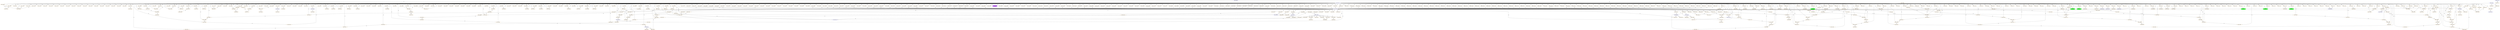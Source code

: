 strict digraph "" {
	93940144381960	[color=blue,
		"node"="DTN(0x557024efa008)"];
	93940144382032	[color=orange,
		"node"="PN(0x557024efa050)"];
	93940144381960 -> 93940144382032	[label=dts];
	93940144382040	[color=orange,
		"node"="PN(0x557024efa058)"];
	93940144381960 -> 93940144382040	[label=dts];
	93940144382048	[color=orange,
		"node"="PN(0x557024efa060)"];
	93940144381960 -> 93940144382048	[label=dts];
	93940144382056	[color=orange,
		"node"="PN(0x557024efa068)"];
	93940144381960 -> 93940144382056	[label=dts];
	93940144382064	[color=orange,
		"node"="PN(0x557024efa070)"];
	93940144381960 -> 93940144382064	[label=dts];
	93940144382072	[color=orange,
		"node"="PN(0x557024efa078)"];
	93940144381960 -> 93940144382072	[label=dts];
	93940144382080	[color=orange,
		"node"="PN(0x557024efa080)"];
	93940144381960 -> 93940144382080	[label=dts];
	93940144382088	[color=orange,
		"node"="PN(0x557024efa088)"];
	93940144381960 -> 93940144382088	[label=dts];
	93940144382096	[color=orange,
		"node"="PN(0x557024efa090)"];
	93940144381960 -> 93940144382096	[label=dts];
	93940144382104	[color=orange,
		"node"="PN(0x557024efa098)"];
	93940144381960 -> 93940144382104	[label=dts];
	93940144382112	[color=orange,
		"node"="PN(0x557024efa0a0)"];
	93940144381960 -> 93940144382112	[label=dts];
	93940144382120	[color=orange,
		"node"="PN(0x557024efa0a8)"];
	93940144381960 -> 93940144382120	[label=dts];
	93940144382128	[color=orange,
		"node"="PN(0x557024efa0b0)"];
	93940144381960 -> 93940144382128	[label=dts];
	93940144382136	[color=orange,
		"node"="PN(0x557024efa0b8)"];
	93940144381960 -> 93940144382136	[label=dts];
	93940144382144	[color=orange,
		"node"="PN(0x557024efa0c0)"];
	93940144381960 -> 93940144382144	[label=dts];
	93940144382152	[color=orange,
		"node"="PN(0x557024efa0c8)"];
	93940144381960 -> 93940144382152	[label=dts];
	93940144382160	[color=orange,
		"node"="PN(0x557024efa0d0)"];
	93940144381960 -> 93940144382160	[label=dts];
	93940144382168	[color=orange,
		"node"="PN(0x557024efa0d8)"];
	93940144381960 -> 93940144382168	[label=dts];
	93940144382176	[color=orange,
		"node"="PN(0x557024efa0e0)"];
	93940144381960 -> 93940144382176	[label=dts];
	93940144382184	[color=orange,
		"node"="PN(0x557024efa0e8)"];
	93940144381960 -> 93940144382184	[label=dts];
	93940144382192	[color=orange,
		"node"="PN(0x557024efa0f0)"];
	93940144381960 -> 93940144382192	[label=dts];
	93940144382200	[color=orange,
		"node"="PN(0x557024efa0f8)"];
	93940144381960 -> 93940144382200	[label=dts];
	93940144382208	[color=orange,
		"node"="PN(0x557024efa100)"];
	93940144381960 -> 93940144382208	[label=dts];
	93940144382216	[color=orange,
		"node"="PN(0x557024efa108)"];
	93940144381960 -> 93940144382216	[label=dts];
	93940144382224	[color=orange,
		"node"="PN(0x557024efa110)"];
	93940144381960 -> 93940144382224	[label=dts];
	93940144382232	[color=orange,
		"node"="PN(0x557024efa118)"];
	93940144381960 -> 93940144382232	[label=dts];
	93940144382280	[color=orange,
		"node"="PN(0x557024efa148)"];
	93940144381960 -> 93940144382280	[label=dts];
	93940144382288	[color=orange,
		"node"="PN(0x557024efa150)"];
	93940144381960 -> 93940144382288	[label=dts];
	93940144382296	[color=orange,
		"node"="PN(0x557024efa158)"];
	93940144381960 -> 93940144382296	[label=dts];
	93940144382312	[color=orange,
		"node"="PN(0x557024efa168)"];
	93940144381960 -> 93940144382312	[label=dts];
	93940144382408	[color=orange,
		"node"="PN(0x557024efa1c8)"];
	93940144381960 -> 93940144382408	[label=dts];
	93940144382448	[color=orange,
		"node"="PN(0x557024efa1f0)"];
	93940144381960 -> 93940144382448	[label=dts];
	93940144382456	[color=orange,
		"node"="PN(0x557024efa1f8)"];
	93940144381960 -> 93940144382456	[label=dts];
	93940144382496	[color=orange,
		"node"="PN(0x557024efa220)"];
	93940144381960 -> 93940144382496	[label=dts];
	93940144443424	[color=orange,
		"node"="PN(0x557024f09020)"];
	93940144382032 -> 93940144443424	[label=ptr];
	93940144447040	[color=orange,
		"node"="PN(0x557024f09e40)"];
	93940144382040 -> 93940144447040	[label=ptr];
	93940144443264	[color=orange,
		"node"="PN(0x557024f08f80)"];
	93940144382048 -> 93940144443264	[label=ptr];
	93940144436352	[color=orange,
		"node"="PN(0x557024f07480)"];
	93940144382056 -> 93940144436352	[label=ptr];
	93940144463904	[color=orange,
		"node"="PN(0x557024f0e020)"];
	93940144382064 -> 93940144463904	[label=ptr];
	93940144448432	[color=orange,
		"node"="PN(0x557024f0a3b0)"];
	93940144382072 -> 93940144448432	[label=ptr];
	93940144455488	[color=orange,
		"node"="PN(0x557024f0bf40)"];
	93940144382080 -> 93940144455488	[label=ptr];
	93940144459056	[color=orange,
		"node"="PN(0x557024f0cd30)"];
	93940144382088 -> 93940144459056	[label=ptr];
	93940144452928	[color=orange,
		"node"="PN(0x557024f0b540)"];
	93940144382096 -> 93940144452928	[label=ptr];
	93940144458640	[color=orange,
		"node"="PN(0x557024f0cb90)"];
	93940144382104 -> 93940144458640	[label=ptr];
	93940144474544	[color=orange,
		"node"="PN(0x557024f109b0)"];
	93940144382112 -> 93940144474544	[label=ptr];
	93940144451296	[color=orange,
		"node"="PN(0x557024f0aee0)"];
	93940144382120 -> 93940144451296	[label=ptr];
	93940144408504	[color=blue,
		"node"="DTN(0x557024f007b8)"];
	93940144382128 -> 93940144408504	[label=ptr];
	93940144431904	[color=orange,
		"node"="PN(0x557024f06320)"];
	93940144382136 -> 93940144431904	[label=ptr];
	93940144476736	[color=orange,
		"node"="PN(0x557024f11240)"];
	93940144382152 -> 93940144476736	[label=ptr];
	93940144462976	[color=orange,
		"node"="PN(0x557024f0dc80)"];
	93940144382160 -> 93940144462976	[label=ptr];
	93940144463264	[color=orange,
		"node"="PN(0x557024f0dda0)"];
	93940144382168 -> 93940144463264	[label=ptr];
	93940144463568	[color=orange,
		"node"="PN(0x557024f0ded0)"];
	93940144382184 -> 93940144463568	[label=ptr];
	93940144447968	[color=orange,
		"node"="PN(0x557024f0a1e0)"];
	93940144382192 -> 93940144447968	[label=ptr];
	93940144409096	[color=blue,
		"node"="DTN(0x557024f00a08)"];
	93940144382200 -> 93940144409096	[label=ptr];
	93940144405960	[color=blue,
		"node"="DTN(0x557024effdc8)"];
	93940144382208 -> 93940144405960	[label=ptr];
	93940144469888	[color=orange,
		"node"="PN(0x557024f0f780)"];
	93940144382216 -> 93940144469888	[label=ptr];
	93940144421952	[color=orange,
		"node"="PN(0x557024f03c40)"];
	93940144382224 -> 93940144421952	[label=ptr];
	93940144388312	[color=blue,
		"node"="DTN(0x557024efb8d8)"];
	93940144382280 -> 93940144388312	[label=ptr];
	93940144448656	[color=orange,
		"node"="PN(0x557024f0a490)"];
	93940144382288 -> 93940144448656	[label=ptr];
	93940144406936	[color=blue,
		"node"="DTN(0x557024f00198)"];
	93940144382312 -> 93940144406936	[label=ptr];
	93940144475600	[color=orange,
		"node"="PN(0x557024f10dd0)"];
	93940144382448 -> 93940144475600	[label=ptr];
	93940144472624	[color=orange,
		"node"="PN(0x557024f10230)"];
	93940144382456 -> 93940144472624	[label=ptr];
	93940144388328	[color=orange,
		"node"="PN(0x557024efb8e8)"];
	93940144388312 -> 93940144388328	[label=dts];
	93940144388328 -> 93940144381960	[label=ptr];
	93940144405336	[color=blue,
		"node"="DTN(0x557024effb58)"];
	93940144405344	[color=orange,
		"node"="PN(0x557024effb60)"];
	93940144405336 -> 93940144405344	[label=dts];
	93940144405352	[color=orange,
		"node"="PN(0x557024effb68)"];
	93940144405336 -> 93940144405352	[label=dts];
	93940144450608	[color=orange,
		"node"="PN(0x557024f0ac30)"];
	93940144405344 -> 93940144450608	[label=ptr];
	93940144405352 -> 93940144381960	[label=ptr];
	93940144405608	[color=blue,
		"node"="DTN(0x557024effc68)"];
	93940144405640	[color=orange,
		"node"="PN(0x557024effc88)"];
	93940144405608 -> 93940144405640	[label=dts];
	93940144405656	[color=orange,
		"node"="PN(0x557024effc98)"];
	93940144405608 -> 93940144405656	[label=dts];
	93940144407536	[color=orange,
		"node"="PN(0x557024f003f0)"];
	93940144405656 -> 93940144407536	[label=ptr];
	93940144405968	[color=orange,
		"node"="PN(0x557024effdd0)"];
	93940144405960 -> 93940144405968	[label=dts];
	93940144405976	[color=orange,
		"node"="PN(0x557024effdd8)"];
	93940144405960 -> 93940144405976	[label=dts];
	93940144405976 -> 93940144381960	[label=ptr];
	93940144406952	[color=orange,
		"node"="PN(0x557024f001a8)"];
	93940144406936 -> 93940144406952	[label=dts];
	93940144406960	[color=orange,
		"node"="PN(0x557024f001b0)"];
	93940144406936 -> 93940144406960	[label=dts];
	93940144406968	[color=orange,
		"node"="PN(0x557024f001b8)"];
	93940144406936 -> 93940144406968	[label=dts];
	93940144406976	[color=orange,
		"node"="PN(0x557024f001c0)"];
	93940144406936 -> 93940144406976	[label=dts];
	93940144406984	[color=orange,
		"node"="PN(0x557024f001c8)"];
	93940144406936 -> 93940144406984	[label=dts];
	93940144406992	[color=orange,
		"node"="PN(0x557024f001d0)"];
	93940144406936 -> 93940144406992	[label=dts];
	93940144407008	[color=orange,
		"node"="PN(0x557024f001e0)"];
	93940144406936 -> 93940144407008	[label=dts];
	93940144407080	[color=orange,
		"node"="PN(0x557024f00228)"];
	93940144406936 -> 93940144407080	[label=dts];
	93940144406952 -> 93940144381960	[label=ptr];
	93940144476484	[color=orange,
		"node"="PN(0x557024f11144)"];
	93940144406960 -> 93940144476484	[label=ptr];
	93940144476456	[color=blue,
		"node"="DTN(0x557024f11128)"];
	93940144406968 -> 93940144476456	[label=ptr];
	93940144406976 -> 93940144476456	[label=ptr];
	93940144476557	[color=orange,
		"node"="PN(0x557024f1118d)"];
	93940144406984 -> 93940144476557	[label=ptr];
	93940144484656	[color=orange,
		"node"="PN(0x557024f13130)"];
	93940144406992 -> 93940144484656	[label=ptr];
	93940144407008 -> 93940144484656	[label=ptr];
	93940144407624	[color=blue,
		"node"="DTN(0x557024f00448)"];
	93940144407632	[color=orange,
		"node"="PN(0x557024f00450)"];
	93940144407624 -> 93940144407632	[label=dts];
	93940144407640	[color=orange,
		"node"="PN(0x557024f00458)"];
	93940144407624 -> 93940144407640	[label=dts];
	93940144407640 -> 93940144381960	[label=ptr];
	93940144408512	[color=orange,
		"node"="PN(0x557024f007c0)"];
	93940144408504 -> 93940144408512	[label=dts];
	93940144408520	[color=orange,
		"node"="PN(0x557024f007c8)"];
	93940144408504 -> 93940144408520	[label=dts];
	93940144449808	[color=orange,
		"node"="PN(0x557024f0a910)"];
	93940144408512 -> 93940144449808	[label=ptr];
	93940144408520 -> 93940144381960	[label=ptr];
	93940144409104	[color=orange,
		"node"="PN(0x557024f00a10)"];
	93940144409096 -> 93940144409104	[label=dts];
	93940144409112	[color=orange,
		"node"="PN(0x557024f00a18)"];
	93940144409096 -> 93940144409112	[label=dts];
	93940144464592	[color=orange,
		"node"="PN(0x557024f0e2d0)"];
	93940144409104 -> 93940144464592	[label=ptr];
	93940144409112 -> 93940144381960	[label=ptr];
	93940144409832	[color=blue,
		"node"="DTN(0x557024f00ce8)"];
	93940144409840	[color=orange,
		"node"="PN(0x557024f00cf0)"];
	93940144409832 -> 93940144409840	[label=dts];
	93940144409848	[color=orange,
		"node"="PN(0x557024f00cf8)"];
	93940144409832 -> 93940144409848	[label=dts];
	93940144414112	[color=orange,
		"node"="PN(0x557024f01da0)"];
	93940144409840 -> 93940144414112	[label=ptr];
	93940144415696	[color=orange,
		"node"="PN(0x557024f023d0)"];
	93940144409848 -> 93940144415696	[label=ptr];
	93940144410976	[color=blue,
		"node"="DTN(0x557024f01160)"];
	93940144411008	[color=orange,
		"node"="PN(0x557024f01180)"];
	93940144410976 -> 93940144411008	[label=dts];
	93940144411200	[color=orange,
		"node"="PN(0x557024f01240)"];
	93940144410976 -> 93940144411200	[label=dts];
	93940144411312	[color=orange,
		"node"="PN(0x557024f012b0)"];
	93940144410976 -> 93940144411312	[label=dts];
	93940144411344	[color=orange,
		"node"="PN(0x557024f012d0)"];
	93940144410976 -> 93940144411344	[label=dts];
	93940144411584	[color=orange,
		"node"="PN(0x557024f013c0)"];
	93940144410976 -> 93940144411584	[label=dts];
	93940144411592	[color=orange,
		"node"="PN(0x557024f013c8)"];
	93940144410976 -> 93940144411592	[label=dts];
	93940144411608	[color=orange,
		"node"="PN(0x557024f013d8)"];
	93940144410976 -> 93940144411608	[label=dts];
	93940144411616	[color=orange,
		"node"="PN(0x557024f013e0)"];
	93940144410976 -> 93940144411616	[label=dts];
	93940144411624	[color=orange,
		"node"="PN(0x557024f013e8)"];
	93940144410976 -> 93940144411624	[label=dts];
	93940144411808	[color=orange,
		"node"="PN(0x557024f014a0)"];
	93940144410976 -> 93940144411808	[label=dts];
	93940144411816	[color=orange,
		"node"="PN(0x557024f014a8)"];
	93940144410976 -> 93940144411816	[label=dts];
	93940144411824	[color=orange,
		"node"="PN(0x557024f014b0)"];
	93940144410976 -> 93940144411824	[label=dts];
	93940144411840	[color=orange,
		"node"="PN(0x557024f014c0)"];
	93940144410976 -> 93940144411840	[label=dts];
	93940144411848	[color=orange,
		"node"="PN(0x557024f014c8)"];
	93940144410976 -> 93940144411848	[label=dts];
	93940144411856	[color=orange,
		"node"="PN(0x557024f014d0)"];
	93940144410976 -> 93940144411856	[label=dts];
	93940144411872	[color=orange,
		"node"="PN(0x557024f014e0)"];
	93940144410976 -> 93940144411872	[label=dts];
	93940144411880	[color=orange,
		"node"="PN(0x557024f014e8)"];
	93940144410976 -> 93940144411880	[label=dts];
	93940144411888	[color=orange,
		"node"="PN(0x557024f014f0)"];
	93940144410976 -> 93940144411888	[label=dts];
	93940144411904	[color=orange,
		"node"="PN(0x557024f01500)"];
	93940144410976 -> 93940144411904	[label=dts];
	93940144411952	[color=orange,
		"node"="PN(0x557024f01530)"];
	93940144410976 -> 93940144411952	[label=dts];
	93940144411960	[color=orange,
		"node"="PN(0x557024f01538)"];
	93940144410976 -> 93940144411960	[label=dts];
	93940144413272	[color=orange,
		"node"="PN(0x557024f01a58)"];
	93940144410976 -> 93940144413272	[label=dts];
	93940144414056	[color=orange,
		"node"="PN(0x557024f01d68)"];
	93940144410976 -> 93940144414056	[label=dts];
	93940144414080	[color=orange,
		"node"="PN(0x557024f01d80)"];
	93940144410976 -> 93940144414080	[label=dts];
	93940144410976 -> 93940144414112	[label=dts];
	93940144414120	[color=orange,
		"node"="PN(0x557024f01da8)"];
	93940144410976 -> 93940144414120	[label=dts];
	93940144414144	[color=orange,
		"node"="PN(0x557024f01dc0)"];
	93940144410976 -> 93940144414144	[label=dts];
	93940144414176	[color=orange,
		"node"="PN(0x557024f01de0)"];
	93940144410976 -> 93940144414176	[label=dts];
	93940144414184	[color=orange,
		"node"="PN(0x557024f01de8)"];
	93940144410976 -> 93940144414184	[label=dts];
	93940144414272	[color=orange,
		"node"="PN(0x557024f01e40)"];
	93940144410976 -> 93940144414272	[label=dts];
	93940144414280	[color=orange,
		"node"="PN(0x557024f01e48)"];
	93940144410976 -> 93940144414280	[label=dts];
	93940144414304	[color=orange,
		"node"="PN(0x557024f01e60)"];
	93940144410976 -> 93940144414304	[label=dts];
	93940144414336	[color=orange,
		"node"="PN(0x557024f01e80)"];
	93940144410976 -> 93940144414336	[label=dts];
	93940144414344	[color=orange,
		"node"="PN(0x557024f01e88)"];
	93940144410976 -> 93940144414344	[label=dts];
	93940144414400	[color=orange,
		"node"="PN(0x557024f01ec0)"];
	93940144410976 -> 93940144414400	[label=dts];
	93940144414408	[color=orange,
		"node"="PN(0x557024f01ec8)"];
	93940144410976 -> 93940144414408	[label=dts];
	93940144414432	[color=orange,
		"node"="PN(0x557024f01ee0)"];
	93940144410976 -> 93940144414432	[label=dts];
	93940144414440	[color=orange,
		"node"="PN(0x557024f01ee8)"];
	93940144410976 -> 93940144414440	[label=dts];
	93940144414496	[color=orange,
		"node"="PN(0x557024f01f20)"];
	93940144410976 -> 93940144414496	[label=dts];
	93940144414504	[color=orange,
		"node"="PN(0x557024f01f28)"];
	93940144410976 -> 93940144414504	[label=dts];
	93940144414528	[color=orange,
		"node"="PN(0x557024f01f40)"];
	93940144410976 -> 93940144414528	[label=dts];
	93940144414536	[color=orange,
		"node"="PN(0x557024f01f48)"];
	93940144410976 -> 93940144414536	[label=dts];
	93940144414624	[color=orange,
		"node"="PN(0x557024f01fa0)"];
	93940144410976 -> 93940144414624	[label=dts];
	93940144414632	[color=orange,
		"node"="PN(0x557024f01fa8)"];
	93940144410976 -> 93940144414632	[label=dts];
	93940144414656	[color=orange,
		"node"="PN(0x557024f01fc0)"];
	93940144410976 -> 93940144414656	[label=dts];
	93940144414848	[color=orange,
		"node"="PN(0x557024f02080)"];
	93940144410976 -> 93940144414848	[label=dts];
	93940144414856	[color=orange,
		"node"="PN(0x557024f02088)"];
	93940144410976 -> 93940144414856	[label=dts];
	93940144414896	[color=orange,
		"node"="PN(0x557024f020b0)"];
	93940144410976 -> 93940144414896	[label=dts];
	93940144415024	[color=orange,
		"node"="PN(0x557024f02130)"];
	93940144410976 -> 93940144415024	[label=dts];
	93940144415032	[color=orange,
		"node"="PN(0x557024f02138)"];
	93940144410976 -> 93940144415032	[label=dts];
	93940144415072	[color=orange,
		"node"="PN(0x557024f02160)"];
	93940144410976 -> 93940144415072	[label=dts];
	93940144415200	[color=orange,
		"node"="PN(0x557024f021e0)"];
	93940144410976 -> 93940144415200	[label=dts];
	93940144415208	[color=orange,
		"node"="PN(0x557024f021e8)"];
	93940144410976 -> 93940144415208	[label=dts];
	93940144415232	[color=orange,
		"node"="PN(0x557024f02200)"];
	93940144410976 -> 93940144415232	[label=dts];
	93940144415360	[color=orange,
		"node"="PN(0x557024f02280)"];
	93940144410976 -> 93940144415360	[label=dts];
	93940144415368	[color=orange,
		"node"="PN(0x557024f02288)"];
	93940144410976 -> 93940144415368	[label=dts];
	93940144415392	[color=orange,
		"node"="PN(0x557024f022a0)"];
	93940144410976 -> 93940144415392	[label=dts];
	93940144415528	[color=orange,
		"node"="PN(0x557024f02328)"];
	93940144410976 -> 93940144415528	[label=dts];
	93940144415632	[color=orange,
		"node"="PN(0x557024f02390)"];
	93940144410976 -> 93940144415632	[label=dts];
	93940144410976 -> 93940144415696	[label=dts];
	93940144415704	[color=orange,
		"node"="PN(0x557024f023d8)"];
	93940144410976 -> 93940144415704	[label=dts];
	93940144415712	[color=orange,
		"node"="PN(0x557024f023e0)"];
	93940144410976 -> 93940144415712	[label=dts];
	93940144415752	[color=orange,
		"node"="PN(0x557024f02408)"];
	93940144410976 -> 93940144415752	[label=dts];
	93940144415880	[color=orange,
		"node"="PN(0x557024f02488)"];
	93940144410976 -> 93940144415880	[label=dts];
	93940144415904	[color=orange,
		"node"="PN(0x557024f024a0)"];
	93940144410976 -> 93940144415904	[label=dts];
	93940144416304	[color=orange,
		"node"="PN(0x557024f02630)"];
	93940144410976 -> 93940144416304	[label=dts];
	93940144416336	[color=orange,
		"node"="PN(0x557024f02650)"];
	93940144410976 -> 93940144416336	[label=dts];
	93940144416368	[color=orange,
		"node"="PN(0x557024f02670)"];
	93940144410976 -> 93940144416368	[label=dts];
	93940144416496	[color=orange,
		"node"="PN(0x557024f026f0)"];
	93940144410976 -> 93940144416496	[label=dts];
	93940144416504	[color=orange,
		"node"="PN(0x557024f026f8)"];
	93940144410976 -> 93940144416504	[label=dts];
	93940144416656	[color=orange,
		"node"="PN(0x557024f02790)"];
	93940144410976 -> 93940144416656	[label=dts];
	93940144416664	[color=orange,
		"node"="PN(0x557024f02798)"];
	93940144410976 -> 93940144416664	[label=dts];
	93940144416768	[color=orange,
		"node"="PN(0x557024f02800)"];
	93940144410976 -> 93940144416768	[label=dts];
	93940144416776	[color=orange,
		"node"="PN(0x557024f02808)"];
	93940144410976 -> 93940144416776	[label=dts];
	93940144416816	[color=orange,
		"node"="PN(0x557024f02830)"];
	93940144410976 -> 93940144416816	[label=dts];
	93940144416824	[color=orange,
		"node"="PN(0x557024f02838)"];
	93940144410976 -> 93940144416824	[label=dts];
	93940144416832	[color=orange,
		"node"="PN(0x557024f02840)"];
	93940144410976 -> 93940144416832	[label=dts];
	93940144417032	[color=orange,
		"node"="PN(0x557024f02908)"];
	93940144410976 -> 93940144417032	[label=dts];
	93940144417056	[color=orange,
		"node"="PN(0x557024f02920)"];
	93940144410976 -> 93940144417056	[label=dts];
	93940144417064	[color=orange,
		"node"="PN(0x557024f02928)"];
	93940144410976 -> 93940144417064	[label=dts];
	93940144418768	[color=orange,
		"node"="PN(0x557024f02fd0)"];
	93940144410976 -> 93940144418768	[label=dts];
	93940144418816	[color=orange,
		"node"="PN(0x557024f03000)"];
	93940144410976 -> 93940144418816	[label=dts];
	93940144419008	[color=orange,
		"node"="PN(0x557024f030c0)"];
	93940144410976 -> 93940144419008	[label=dts];
	93940144419016	[color=orange,
		"node"="PN(0x557024f030c8)"];
	93940144410976 -> 93940144419016	[label=dts];
	93940144419360	[color=orange,
		"node"="PN(0x557024f03220)"];
	93940144410976 -> 93940144419360	[label=dts];
	93940144419368	[color=orange,
		"node"="PN(0x557024f03228)"];
	93940144410976 -> 93940144419368	[label=dts];
	93940144419376	[color=orange,
		"node"="PN(0x557024f03230)"];
	93940144410976 -> 93940144419376	[label=dts];
	93940144419384	[color=orange,
		"node"="PN(0x557024f03238)"];
	93940144410976 -> 93940144419384	[label=dts];
	93940144419464	[color=orange,
		"node"="PN(0x557024f03288)"];
	93940144410976 -> 93940144419464	[label=dts];
	93940144410976 -> 93940144421952	[label=dts];
	93940144421960	[color=orange,
		"node"="PN(0x557024f03c48)"];
	93940144410976 -> 93940144421960	[label=dts];
	93940144422368	[color=orange,
		"node"="PN(0x557024f03de0)"];
	93940144410976 -> 93940144422368	[label=dts];
	93940144422376	[color=orange,
		"node"="PN(0x557024f03de8)"];
	93940144410976 -> 93940144422376	[label=dts];
	93940144422456	[color=orange,
		"node"="PN(0x557024f03e38)"];
	93940144410976 -> 93940144422456	[label=dts];
	93940144422480	[color=orange,
		"node"="PN(0x557024f03e50)"];
	93940144410976 -> 93940144422480	[label=dts];
	93940144422568	[color=orange,
		"node"="PN(0x557024f03ea8)"];
	93940144410976 -> 93940144422568	[label=dts];
	93940144422576	[color=orange,
		"node"="PN(0x557024f03eb0)"];
	93940144410976 -> 93940144422576	[label=dts];
	93940144422728	[color=orange,
		"node"="PN(0x557024f03f48)"];
	93940144410976 -> 93940144422728	[label=dts];
	93940144423136	[color=orange,
		"node"="PN(0x557024f040e0)"];
	93940144410976 -> 93940144423136	[label=dts];
	93940144423144	[color=orange,
		"node"="PN(0x557024f040e8)"];
	93940144410976 -> 93940144423144	[label=dts];
	93940144423280	[color=orange,
		"node"="PN(0x557024f04170)"];
	93940144410976 -> 93940144423280	[label=dts];
	93940144423312	[color=orange,
		"node"="PN(0x557024f04190)"];
	93940144410976 -> 93940144423312	[label=dts];
	93940144423352	[color=orange,
		"node"="PN(0x557024f041b8)"];
	93940144410976 -> 93940144423352	[label=dts];
	93940144423728	[color=orange,
		"node"="PN(0x557024f04330)"];
	93940144410976 -> 93940144423728	[label=dts];
	93940144424040	[color=orange,
		"node"="PN(0x557024f04468)"];
	93940144410976 -> 93940144424040	[label=dts];
	93940144424408	[color=orange,
		"node"="PN(0x557024f045d8)"];
	93940144410976 -> 93940144424408	[label=dts];
	93940144425184	[color=orange,
		"node"="PN(0x557024f048e0)"];
	93940144410976 -> 93940144425184	[label=dts];
	93940144425192	[color=orange,
		"node"="PN(0x557024f048e8)"];
	93940144410976 -> 93940144425192	[label=dts];
	93940144425272	[color=orange,
		"node"="PN(0x557024f04938)"];
	93940144410976 -> 93940144425272	[label=dts];
	93940144425296	[color=orange,
		"node"="PN(0x557024f04950)"];
	93940144410976 -> 93940144425296	[label=dts];
	93940144425408	[color=orange,
		"node"="PN(0x557024f049c0)"];
	93940144410976 -> 93940144425408	[label=dts];
	93940144425544	[color=orange,
		"node"="PN(0x557024f04a48)"];
	93940144410976 -> 93940144425544	[label=dts];
	93940144425912	[color=orange,
		"node"="PN(0x557024f04bb8)"];
	93940144410976 -> 93940144425912	[label=dts];
	93940144425920	[color=orange,
		"node"="PN(0x557024f04bc0)"];
	93940144410976 -> 93940144425920	[label=dts];
	93940144425944	[color=orange,
		"node"="PN(0x557024f04bd8)"];
	93940144410976 -> 93940144425944	[label=dts];
	93940144425984	[color=orange,
		"node"="PN(0x557024f04c00)"];
	93940144410976 -> 93940144425984	[label=dts];
	93940144426008	[color=orange,
		"node"="PN(0x557024f04c18)"];
	93940144410976 -> 93940144426008	[label=dts];
	93940144426056	[color=orange,
		"node"="PN(0x557024f04c48)"];
	93940144410976 -> 93940144426056	[label=dts];
	93940144426080	[color=orange,
		"node"="PN(0x557024f04c60)"];
	93940144410976 -> 93940144426080	[label=dts];
	93940144426112	[color=orange,
		"node"="PN(0x557024f04c80)"];
	93940144410976 -> 93940144426112	[label=dts];
	93940144426120	[color=orange,
		"node"="PN(0x557024f04c88)"];
	93940144410976 -> 93940144426120	[label=dts];
	93940144426136	[color=orange,
		"node"="PN(0x557024f04c98)"];
	93940144410976 -> 93940144426136	[label=dts];
	93940144426272	[color=orange,
		"node"="PN(0x557024f04d20)"];
	93940144410976 -> 93940144426272	[label=dts];
	93940144426280	[color=orange,
		"node"="PN(0x557024f04d28)"];
	93940144410976 -> 93940144426280	[label=dts];
	93940144427024	[color=orange,
		"node"="PN(0x557024f05010)"];
	93940144410976 -> 93940144427024	[label=dts];
	93940144427216	[color=orange,
		"node"="PN(0x557024f050d0)"];
	93940144410976 -> 93940144427216	[label=dts];
	93940144427360	[color=orange,
		"node"="PN(0x557024f05160)"];
	93940144410976 -> 93940144427360	[label=dts];
	93940144427392	[color=orange,
		"node"="PN(0x557024f05180)"];
	93940144410976 -> 93940144427392	[label=dts];
	93940144427432	[color=orange,
		"node"="PN(0x557024f051a8)"];
	93940144410976 -> 93940144427432	[label=dts];
	93940144427456	[color=orange,
		"node"="PN(0x557024f051c0)"];
	93940144410976 -> 93940144427456	[label=dts];
	93940144427560	[color=orange,
		"node"="PN(0x557024f05228)"];
	93940144410976 -> 93940144427560	[label=dts];
	93940144427664	[color=orange,
		"node"="PN(0x557024f05290)"];
	93940144410976 -> 93940144427664	[label=dts];
	93940144427672	[color=orange,
		"node"="PN(0x557024f05298)"];
	93940144410976 -> 93940144427672	[label=dts];
	93940144427816	[color=orange,
		"node"="PN(0x557024f05328)"];
	93940144410976 -> 93940144427816	[label=dts];
	93940144428224	[color=orange,
		"node"="PN(0x557024f054c0)"];
	93940144410976 -> 93940144428224	[label=dts];
	93940144428256	[color=orange,
		"node"="PN(0x557024f054e0)"];
	93940144410976 -> 93940144428256	[label=dts];
	93940144428288	[color=orange,
		"node"="PN(0x557024f05500)"];
	93940144410976 -> 93940144428288	[label=dts];
	93940144428320	[color=orange,
		"node"="PN(0x557024f05520)"];
	93940144410976 -> 93940144428320	[label=dts];
	93940144428352	[color=orange,
		"node"="PN(0x557024f05540)"];
	93940144410976 -> 93940144428352	[label=dts];
	93940144428520	[color=orange,
		"node"="PN(0x557024f055e8)"];
	93940144410976 -> 93940144428520	[label=dts];
	93940144428544	[color=orange,
		"node"="PN(0x557024f05600)"];
	93940144410976 -> 93940144428544	[label=dts];
	93940144428576	[color=orange,
		"node"="PN(0x557024f05620)"];
	93940144410976 -> 93940144428576	[label=dts];
	93940144428608	[color=orange,
		"node"="PN(0x557024f05640)"];
	93940144410976 -> 93940144428608	[label=dts];
	93940144428680	[color=orange,
		"node"="PN(0x557024f05688)"];
	93940144410976 -> 93940144428680	[label=dts];
	93940144428944	[color=orange,
		"node"="PN(0x557024f05790)"];
	93940144410976 -> 93940144428944	[label=dts];
	93940144428952	[color=orange,
		"node"="PN(0x557024f05798)"];
	93940144410976 -> 93940144428952	[label=dts];
	93940144429232	[color=orange,
		"node"="PN(0x557024f058b0)"];
	93940144410976 -> 93940144429232	[label=dts];
	93940144429240	[color=orange,
		"node"="PN(0x557024f058b8)"];
	93940144410976 -> 93940144429240	[label=dts];
	93940144429616	[color=orange,
		"node"="PN(0x557024f05a30)"];
	93940144410976 -> 93940144429616	[label=dts];
	93940144429624	[color=orange,
		"node"="PN(0x557024f05a38)"];
	93940144410976 -> 93940144429624	[label=dts];
	93940144429752	[color=orange,
		"node"="PN(0x557024f05ab8)"];
	93940144410976 -> 93940144429752	[label=dts];
	93940144429760	[color=orange,
		"node"="PN(0x557024f05ac0)"];
	93940144410976 -> 93940144429760	[label=dts];
	93940144429768	[color=orange,
		"node"="PN(0x557024f05ac8)"];
	93940144410976 -> 93940144429768	[label=dts];
	93940144429792	[color=orange,
		"node"="PN(0x557024f05ae0)"];
	93940144410976 -> 93940144429792	[label=dts];
	93940144429840	[color=orange,
		"node"="PN(0x557024f05b10)"];
	93940144410976 -> 93940144429840	[label=dts];
	93940144429848	[color=orange,
		"node"="PN(0x557024f05b18)"];
	93940144410976 -> 93940144429848	[label=dts];
	93940144429856	[color=orange,
		"node"="PN(0x557024f05b20)"];
	93940144410976 -> 93940144429856	[label=dts];
	93940144429864	[color=orange,
		"node"="PN(0x557024f05b28)"];
	93940144410976 -> 93940144429864	[label=dts];
	93940144429872	[color=orange,
		"node"="PN(0x557024f05b30)"];
	93940144410976 -> 93940144429872	[label=dts];
	93940144429880	[color=orange,
		"node"="PN(0x557024f05b38)"];
	93940144410976 -> 93940144429880	[label=dts];
	93940144429888	[color=orange,
		"node"="PN(0x557024f05b40)"];
	93940144410976 -> 93940144429888	[label=dts];
	93940144429896	[color=orange,
		"node"="PN(0x557024f05b48)"];
	93940144410976 -> 93940144429896	[label=dts];
	93940144429960	[color=orange,
		"node"="PN(0x557024f05b88)"];
	93940144410976 -> 93940144429960	[label=dts];
	93940144429992	[color=orange,
		"node"="PN(0x557024f05ba8)"];
	93940144410976 -> 93940144429992	[label=dts];
	93940144430080	[color=orange,
		"node"="PN(0x557024f05c00)"];
	93940144410976 -> 93940144430080	[label=dts];
	93940144430144	[color=orange,
		"node"="PN(0x557024f05c40)"];
	93940144410976 -> 93940144430144	[label=dts];
	93940144430176	[color=orange,
		"node"="PN(0x557024f05c60)"];
	93940144410976 -> 93940144430176	[label=dts];
	93940144430352	[color=orange,
		"node"="PN(0x557024f05d10)"];
	93940144410976 -> 93940144430352	[label=dts];
	93940144430528	[color=orange,
		"node"="PN(0x557024f05dc0)"];
	93940144410976 -> 93940144430528	[label=dts];
	93940144430704	[color=orange,
		"node"="PN(0x557024f05e70)"];
	93940144410976 -> 93940144430704	[label=dts];
	93940144430880	[color=orange,
		"node"="PN(0x557024f05f20)"];
	93940144410976 -> 93940144430880	[label=dts];
	93940144431608	[color=orange,
		"node"="PN(0x557024f061f8)"];
	93940144410976 -> 93940144431608	[label=dts];
	93940144410976 -> 93940144431904	[label=dts];
	93940144431912	[color=orange,
		"node"="PN(0x557024f06328)"];
	93940144410976 -> 93940144431912	[label=dts];
	93940144432144	[color=orange,
		"node"="PN(0x557024f06410)"];
	93940144410976 -> 93940144432144	[label=dts];
	93940144432152	[color=orange,
		"node"="PN(0x557024f06418)"];
	93940144410976 -> 93940144432152	[label=dts];
	93940144432416	[color=orange,
		"node"="PN(0x557024f06520)"];
	93940144410976 -> 93940144432416	[label=dts];
	93940144432424	[color=orange,
		"node"="PN(0x557024f06528)"];
	93940144410976 -> 93940144432424	[label=dts];
	93940144432696	[color=orange,
		"node"="PN(0x557024f06638)"];
	93940144410976 -> 93940144432696	[label=dts];
	93940144433000	[color=orange,
		"node"="PN(0x557024f06768)"];
	93940144410976 -> 93940144433000	[label=dts];
	93940144433808	[color=orange,
		"node"="PN(0x557024f06a90)"];
	93940144410976 -> 93940144433808	[label=dts];
	93940144433840	[color=orange,
		"node"="PN(0x557024f06ab0)"];
	93940144410976 -> 93940144433840	[label=dts];
	93940144433904	[color=orange,
		"node"="PN(0x557024f06af0)"];
	93940144410976 -> 93940144433904	[label=dts];
	93940144433936	[color=orange,
		"node"="PN(0x557024f06b10)"];
	93940144410976 -> 93940144433936	[label=dts];
	93940144433944	[color=orange,
		"node"="PN(0x557024f06b18)"];
	93940144410976 -> 93940144433944	[label=dts];
	93940144433960	[color=orange,
		"node"="PN(0x557024f06b28)"];
	93940144410976 -> 93940144433960	[label=dts];
	93940144433968	[color=orange,
		"node"="PN(0x557024f06b30)"];
	93940144410976 -> 93940144433968	[label=dts];
	93940144433976	[color=orange,
		"node"="PN(0x557024f06b38)"];
	93940144410976 -> 93940144433976	[label=dts];
	93940144434032	[color=orange,
		"node"="PN(0x557024f06b70)"];
	93940144410976 -> 93940144434032	[label=dts];
	93940144434224	[color=orange,
		"node"="PN(0x557024f06c30)"];
	93940144410976 -> 93940144434224	[label=dts];
	93940144434232	[color=orange,
		"node"="PN(0x557024f06c38)"];
	93940144410976 -> 93940144434232	[label=dts];
	93940144434256	[color=orange,
		"node"="PN(0x557024f06c50)"];
	93940144410976 -> 93940144434256	[label=dts];
	93940144434264	[color=orange,
		"node"="PN(0x557024f06c58)"];
	93940144410976 -> 93940144434264	[label=dts];
	93940144434392	[color=orange,
		"node"="PN(0x557024f06cd8)"];
	93940144410976 -> 93940144434392	[label=dts];
	93940144434416	[color=orange,
		"node"="PN(0x557024f06cf0)"];
	93940144410976 -> 93940144434416	[label=dts];
	93940144434440	[color=orange,
		"node"="PN(0x557024f06d08)"];
	93940144410976 -> 93940144434440	[label=dts];
	93940144434488	[color=orange,
		"node"="PN(0x557024f06d38)"];
	93940144410976 -> 93940144434488	[label=dts];
	93940144434536	[color=orange,
		"node"="PN(0x557024f06d68)"];
	93940144410976 -> 93940144434536	[label=dts];
	93940144434776	[color=orange,
		"node"="PN(0x557024f06e58)"];
	93940144410976 -> 93940144434776	[label=dts];
	93940144434800	[color=orange,
		"node"="PN(0x557024f06e70)"];
	93940144410976 -> 93940144434800	[label=dts];
	93940144434824	[color=orange,
		"node"="PN(0x557024f06e88)"];
	93940144410976 -> 93940144434824	[label=dts];
	93940144435064	[color=orange,
		"node"="PN(0x557024f06f78)"];
	93940144410976 -> 93940144435064	[label=dts];
	93940144435088	[color=orange,
		"node"="PN(0x557024f06f90)"];
	93940144410976 -> 93940144435088	[label=dts];
	93940144435176	[color=orange,
		"node"="PN(0x557024f06fe8)"];
	93940144410976 -> 93940144435176	[label=dts];
	93940144435360	[color=orange,
		"node"="PN(0x557024f070a0)"];
	93940144410976 -> 93940144435360	[label=dts];
	93940144435424	[color=orange,
		"node"="PN(0x557024f070e0)"];
	93940144410976 -> 93940144435424	[label=dts];
	93940144435496	[color=orange,
		"node"="PN(0x557024f07128)"];
	93940144410976 -> 93940144435496	[label=dts];
	93940144435616	[color=orange,
		"node"="PN(0x557024f071a0)"];
	93940144410976 -> 93940144435616	[label=dts];
	93940144435648	[color=orange,
		"node"="PN(0x557024f071c0)"];
	93940144410976 -> 93940144435648	[label=dts];
	93940144435840	[color=orange,
		"node"="PN(0x557024f07280)"];
	93940144410976 -> 93940144435840	[label=dts];
	93940144435848	[color=orange,
		"node"="PN(0x557024f07288)"];
	93940144410976 -> 93940144435848	[label=dts];
	93940144435912	[color=orange,
		"node"="PN(0x557024f072c8)"];
	93940144410976 -> 93940144435912	[label=dts];
	93940144435936	[color=orange,
		"node"="PN(0x557024f072e0)"];
	93940144410976 -> 93940144435936	[label=dts];
	93940144436016	[color=orange,
		"node"="PN(0x557024f07330)"];
	93940144410976 -> 93940144436016	[label=dts];
	93940144436024	[color=orange,
		"node"="PN(0x557024f07338)"];
	93940144410976 -> 93940144436024	[label=dts];
	93940144436088	[color=orange,
		"node"="PN(0x557024f07378)"];
	93940144410976 -> 93940144436088	[label=dts];
	93940144436176	[color=orange,
		"node"="PN(0x557024f073d0)"];
	93940144410976 -> 93940144436176	[label=dts];
	93940144436256	[color=orange,
		"node"="PN(0x557024f07420)"];
	93940144410976 -> 93940144436256	[label=dts];
	93940144436264	[color=orange,
		"node"="PN(0x557024f07428)"];
	93940144410976 -> 93940144436264	[label=dts];
	93940144410976 -> 93940144436352	[label=dts];
	93940144436360	[color=orange,
		"node"="PN(0x557024f07488)"];
	93940144410976 -> 93940144436360	[label=dts];
	93940144436432	[color=orange,
		"node"="PN(0x557024f074d0)"];
	93940144410976 -> 93940144436432	[label=dts];
	93940144436440	[color=orange,
		"node"="PN(0x557024f074d8)"];
	93940144410976 -> 93940144436440	[label=dts];
	93940144436512	[color=orange,
		"node"="PN(0x557024f07520)"];
	93940144410976 -> 93940144436512	[label=dts];
	93940144436520	[color=orange,
		"node"="PN(0x557024f07528)"];
	93940144410976 -> 93940144436520	[label=dts];
	93940144436624	[color=orange,
		"node"="PN(0x557024f07590)"];
	93940144410976 -> 93940144436624	[label=dts];
	93940144436632	[color=orange,
		"node"="PN(0x557024f07598)"];
	93940144410976 -> 93940144436632	[label=dts];
	93940144436704	[color=orange,
		"node"="PN(0x557024f075e0)"];
	93940144410976 -> 93940144436704	[label=dts];
	93940144436712	[color=orange,
		"node"="PN(0x557024f075e8)"];
	93940144410976 -> 93940144436712	[label=dts];
	93940144436824	[color=orange,
		"node"="PN(0x557024f07658)"];
	93940144410976 -> 93940144436824	[label=dts];
	93940144437056	[color=orange,
		"node"="PN(0x557024f07740)"];
	93940144410976 -> 93940144437056	[label=dts];
	93940144437064	[color=orange,
		"node"="PN(0x557024f07748)"];
	93940144410976 -> 93940144437064	[label=dts];
	93940144437168	[color=orange,
		"node"="PN(0x557024f077b0)"];
	93940144410976 -> 93940144437168	[label=dts];
	93940144437176	[color=orange,
		"node"="PN(0x557024f077b8)"];
	93940144410976 -> 93940144437176	[label=dts];
	93940144437248	[color=orange,
		"node"="PN(0x557024f07800)"];
	93940144410976 -> 93940144437248	[label=dts];
	93940144437256	[color=orange,
		"node"="PN(0x557024f07808)"];
	93940144410976 -> 93940144437256	[label=dts];
	93940144437328	[color=orange,
		"node"="PN(0x557024f07850)"];
	93940144410976 -> 93940144437328	[label=dts];
	93940144437336	[color=orange,
		"node"="PN(0x557024f07858)"];
	93940144410976 -> 93940144437336	[label=dts];
	93940144437416	[color=orange,
		"node"="PN(0x557024f078a8)"];
	93940144410976 -> 93940144437416	[label=dts];
	93940144437880	[color=orange,
		"node"="PN(0x557024f07a78)"];
	93940144410976 -> 93940144437880	[label=dts];
	93940144437888	[color=orange,
		"node"="PN(0x557024f07a80)"];
	93940144410976 -> 93940144437888	[label=dts];
	93940144437952	[color=purple,
		"node"="SSHN(0x557024f07ac0)",
		style=filled];
	93940144410976 -> 93940144437952	[label=dts];
	93940144437960	[color=orange,
		"node"="PN(0x557024f07ac8)"];
	93940144410976 -> 93940144437960	[label=dts];
	93940144437968	[color=orange,
		"node"="PN(0x557024f07ad0)"];
	93940144410976 -> 93940144437968	[label=dts];
	93940144437984	[color=orange,
		"node"="PN(0x557024f07ae0)"];
	93940144410976 -> 93940144437984	[label=dts];
	93940144438008	[color=orange,
		"node"="PN(0x557024f07af8)"];
	93940144410976 -> 93940144438008	[label=dts];
	93940144440072	[color=orange,
		"node"="PN(0x557024f08308)"];
	93940144410976 -> 93940144440072	[label=dts];
	93940144440088	[color=orange,
		"node"="PN(0x557024f08318)"];
	93940144410976 -> 93940144440088	[label=dts];
	93940144440104	[color=orange,
		"node"="PN(0x557024f08328)"];
	93940144410976 -> 93940144440104	[label=dts];
	93940144440400	[color=green,
		"node"="KN_F(0x557024f08450)",
		style=filled];
	93940144410976 -> 93940144440400	[label=dts];
	93940144440472	[color=orange,
		"node"="PN(0x557024f08498)"];
	93940144410976 -> 93940144440472	[label=dts];
	93940144440720	[color=orange,
		"node"="PN(0x557024f08590)"];
	93940144410976 -> 93940144440720	[label=dts];
	93940144440728	[color=orange,
		"node"="PN(0x557024f08598)"];
	93940144410976 -> 93940144440728	[label=dts];
	93940144440928	[color=orange,
		"node"="PN(0x557024f08660)"];
	93940144410976 -> 93940144440928	[label=dts];
	93940144440992	[color=orange,
		"node"="PN(0x557024f086a0)"];
	93940144410976 -> 93940144440992	[label=dts];
	93940144441000	[color=orange,
		"node"="PN(0x557024f086a8)"];
	93940144410976 -> 93940144441000	[label=dts];
	93940144441160	[color=orange,
		"node"="PN(0x557024f08748)"];
	93940144410976 -> 93940144441160	[label=dts];
	93940144441312	[color=orange,
		"node"="PN(0x557024f087e0)"];
	93940144410976 -> 93940144441312	[label=dts];
	93940144441320	[color=orange,
		"node"="PN(0x557024f087e8)"];
	93940144410976 -> 93940144441320	[label=dts];
	93940144441432	[color=orange,
		"node"="PN(0x557024f08858)"];
	93940144410976 -> 93940144441432	[label=dts];
	93940144441440	[color=orange,
		"node"="PN(0x557024f08860)"];
	93940144410976 -> 93940144441440	[label=dts];
	93940144441464	[color=orange,
		"node"="PN(0x557024f08878)"];
	93940144410976 -> 93940144441464	[label=dts];
	93940144441504	[color=orange,
		"node"="PN(0x557024f088a0)"];
	93940144410976 -> 93940144441504	[label=dts];
	93940144441528	[color=orange,
		"node"="PN(0x557024f088b8)"];
	93940144410976 -> 93940144441528	[label=dts];
	93940144441576	[color=orange,
		"node"="PN(0x557024f088e8)"];
	93940144410976 -> 93940144441576	[label=dts];
	93940144441600	[color=orange,
		"node"="PN(0x557024f08900)"];
	93940144410976 -> 93940144441600	[label=dts];
	93940144441632	[color=orange,
		"node"="PN(0x557024f08920)"];
	93940144410976 -> 93940144441632	[label=dts];
	93940144441640	[color=orange,
		"node"="PN(0x557024f08928)"];
	93940144410976 -> 93940144441640	[label=dts];
	93940144441656	[color=orange,
		"node"="PN(0x557024f08938)"];
	93940144410976 -> 93940144441656	[label=dts];
	93940144441736	[color=orange,
		"node"="PN(0x557024f08988)"];
	93940144410976 -> 93940144441736	[label=dts];
	93940144441760	[color=orange,
		"node"="PN(0x557024f089a0)"];
	93940144410976 -> 93940144441760	[label=dts];
	93940144441784	[color=orange,
		"node"="PN(0x557024f089b8)"];
	93940144410976 -> 93940144441784	[label=dts];
	93940144442160	[color=orange,
		"node"="PN(0x557024f08b30)"];
	93940144410976 -> 93940144442160	[label=dts];
	93940144442168	[color=orange,
		"node"="PN(0x557024f08b38)"];
	93940144410976 -> 93940144442168	[label=dts];
	93940144442320	[color=orange,
		"node"="PN(0x557024f08bd0)"];
	93940144410976 -> 93940144442320	[label=dts];
	93940144442328	[color=orange,
		"node"="PN(0x557024f08bd8)"];
	93940144410976 -> 93940144442328	[label=dts];
	93940144442520	[color=orange,
		"node"="PN(0x557024f08c98)"];
	93940144410976 -> 93940144442520	[label=dts];
	93940144442632	[color=orange,
		"node"="PN(0x557024f08d08)"];
	93940144410976 -> 93940144442632	[label=dts];
	93940144442656	[color=orange,
		"node"="PN(0x557024f08d20)"];
	93940144410976 -> 93940144442656	[label=dts];
	93940144442680	[color=orange,
		"node"="PN(0x557024f08d38)"];
	93940144410976 -> 93940144442680	[label=dts];
	93940144442736	[color=orange,
		"node"="PN(0x557024f08d70)"];
	93940144410976 -> 93940144442736	[label=dts];
	93940144442744	[color=orange,
		"node"="PN(0x557024f08d78)"];
	93940144410976 -> 93940144442744	[label=dts];
	93940144442752	[color=orange,
		"node"="PN(0x557024f08d80)"];
	93940144410976 -> 93940144442752	[label=dts];
	93940144442760	[color=orange,
		"node"="PN(0x557024f08d88)"];
	93940144410976 -> 93940144442760	[label=dts];
	93940144442768	[color=orange,
		"node"="PN(0x557024f08d90)"];
	93940144410976 -> 93940144442768	[label=dts];
	93940144442776	[color=orange,
		"node"="PN(0x557024f08d98)"];
	93940144410976 -> 93940144442776	[label=dts];
	93940144443064	[color=orange,
		"node"="PN(0x557024f08eb8)"];
	93940144410976 -> 93940144443064	[label=dts];
	93940144443072	[color=orange,
		"node"="PN(0x557024f08ec0)"];
	93940144410976 -> 93940144443072	[label=dts];
	93940144443240	[color=orange,
		"node"="PN(0x557024f08f68)"];
	93940144410976 -> 93940144443240	[label=dts];
	93940144410976 -> 93940144443264	[label=dts];
	93940144443272	[color=orange,
		"node"="PN(0x557024f08f88)"];
	93940144410976 -> 93940144443272	[label=dts];
	93940144410976 -> 93940144443424	[label=dts];
	93940144443432	[color=orange,
		"node"="PN(0x557024f09028)"];
	93940144410976 -> 93940144443432	[label=dts];
	93940144443456	[color=orange,
		"node"="PN(0x557024f09040)"];
	93940144410976 -> 93940144443456	[label=dts];
	93940144443464	[color=orange,
		"node"="PN(0x557024f09048)"];
	93940144410976 -> 93940144443464	[label=dts];
	93940144443544	[color=orange,
		"node"="PN(0x557024f09098)"];
	93940144410976 -> 93940144443544	[label=dts];
	93940144444672	[color=orange,
		"node"="PN(0x557024f09500)"];
	93940144410976 -> 93940144444672	[label=dts];
	93940144444688	[color=orange,
		"node"="PN(0x557024f09510)"];
	93940144410976 -> 93940144444688	[label=dts];
	93940144444696	[color=orange,
		"node"="PN(0x557024f09518)"];
	93940144410976 -> 93940144444696	[label=dts];
	93940144444712	[color=orange,
		"node"="PN(0x557024f09528)"];
	93940144410976 -> 93940144444712	[label=dts];
	93940144444728	[color=orange,
		"node"="PN(0x557024f09538)"];
	93940144410976 -> 93940144444728	[label=dts];
	93940144444752	[color=orange,
		"node"="PN(0x557024f09550)"];
	93940144410976 -> 93940144444752	[label=dts];
	93940144444768	[color=orange,
		"node"="PN(0x557024f09560)"];
	93940144410976 -> 93940144444768	[label=dts];
	93940144445232	[color=orange,
		"node"="PN(0x557024f09730)"];
	93940144410976 -> 93940144445232	[label=dts];
	93940144445744	[color=orange,
		"node"="PN(0x557024f09930)"];
	93940144410976 -> 93940144445744	[label=dts];
	93940144445752	[color=orange,
		"node"="PN(0x557024f09938)"];
	93940144410976 -> 93940144445752	[label=dts];
	93940144445760	[color=orange,
		"node"="PN(0x557024f09940)"];
	93940144410976 -> 93940144445760	[label=dts];
	93940144445808	[color=orange,
		"node"="PN(0x557024f09970)"];
	93940144410976 -> 93940144445808	[label=dts];
	93940144445848	[color=orange,
		"node"="PN(0x557024f09998)"];
	93940144410976 -> 93940144445848	[label=dts];
	93940144446288	[color=orange,
		"node"="PN(0x557024f09b50)"];
	93940144410976 -> 93940144446288	[label=dts];
	93940144446296	[color=orange,
		"node"="PN(0x557024f09b58)"];
	93940144410976 -> 93940144446296	[label=dts];
	93940144446640	[color=orange,
		"node"="PN(0x557024f09cb0)"];
	93940144410976 -> 93940144446640	[label=dts];
	93940144446648	[color=orange,
		"node"="PN(0x557024f09cb8)"];
	93940144410976 -> 93940144446648	[label=dts];
	93940144446720	[color=orange,
		"node"="PN(0x557024f09d00)"];
	93940144410976 -> 93940144446720	[label=dts];
	93940144446728	[color=orange,
		"node"="PN(0x557024f09d08)"];
	93940144410976 -> 93940144446728	[label=dts];
	93940144446864	[color=orange,
		"node"="PN(0x557024f09d90)"];
	93940144410976 -> 93940144446864	[label=dts];
	93940144446872	[color=orange,
		"node"="PN(0x557024f09d98)"];
	93940144410976 -> 93940144446872	[label=dts];
	93940144447000	[color=orange,
		"node"="PN(0x557024f09e18)"];
	93940144410976 -> 93940144447000	[label=dts];
	93940144410976 -> 93940144447040	[label=dts];
	93940144447048	[color=orange,
		"node"="PN(0x557024f09e48)"];
	93940144410976 -> 93940144447048	[label=dts];
	93940144447120	[color=orange,
		"node"="PN(0x557024f09e90)"];
	93940144410976 -> 93940144447120	[label=dts];
	93940144447160	[color=orange,
		"node"="PN(0x557024f09eb8)"];
	93940144410976 -> 93940144447160	[label=dts];
	93940144447352	[color=orange,
		"node"="PN(0x557024f09f78)"];
	93940144410976 -> 93940144447352	[label=dts];
	93940144447776	[color=orange,
		"node"="PN(0x557024f0a120)"];
	93940144410976 -> 93940144447776	[label=dts];
	93940144447784	[color=orange,
		"node"="PN(0x557024f0a128)"];
	93940144410976 -> 93940144447784	[label=dts];
	93940144410976 -> 93940144447968	[label=dts];
	93940144447976	[color=orange,
		"node"="PN(0x557024f0a1e8)"];
	93940144410976 -> 93940144447976	[label=dts];
	93940144448320	[color=orange,
		"node"="PN(0x557024f0a340)"];
	93940144410976 -> 93940144448320	[label=dts];
	93940144448328	[color=orange,
		"node"="PN(0x557024f0a348)"];
	93940144410976 -> 93940144448328	[label=dts];
	93940144410976 -> 93940144448432	[label=dts];
	93940144448440	[color=orange,
		"node"="PN(0x557024f0a3b8)"];
	93940144410976 -> 93940144448440	[label=dts];
	93940144448576	[color=orange,
		"node"="PN(0x557024f0a440)"];
	93940144410976 -> 93940144448576	[label=dts];
	93940144448584	[color=orange,
		"node"="PN(0x557024f0a448)"];
	93940144410976 -> 93940144448584	[label=dts];
	93940144410976 -> 93940144448656	[label=dts];
	93940144448664	[color=orange,
		"node"="PN(0x557024f0a498)"];
	93940144410976 -> 93940144448664	[label=dts];
	93940144449200	[color=orange,
		"node"="PN(0x557024f0a6b0)"];
	93940144410976 -> 93940144449200	[label=dts];
	93940144449208	[color=orange,
		"node"="PN(0x557024f0a6b8)"];
	93940144410976 -> 93940144449208	[label=dts];
	93940144449400	[color=orange,
		"node"="PN(0x557024f0a778)"];
	93940144410976 -> 93940144449400	[label=dts];
	93940144449584	[color=orange,
		"node"="PN(0x557024f0a830)"];
	93940144410976 -> 93940144449584	[label=dts];
	93940144449592	[color=orange,
		"node"="PN(0x557024f0a838)"];
	93940144410976 -> 93940144449592	[label=dts];
	93940144410976 -> 93940144449808	[label=dts];
	93940144449816	[color=orange,
		"node"="PN(0x557024f0a918)"];
	93940144410976 -> 93940144449816	[label=dts];
	93940144450040	[color=orange,
		"node"="PN(0x557024f0a9f8)"];
	93940144410976 -> 93940144450040	[label=dts];
	93940144450384	[color=orange,
		"node"="PN(0x557024f0ab50)"];
	93940144410976 -> 93940144450384	[label=dts];
	93940144450392	[color=orange,
		"node"="PN(0x557024f0ab58)"];
	93940144410976 -> 93940144450392	[label=dts];
	93940144450400	[color=orange,
		"node"="PN(0x557024f0ab60)"];
	93940144410976 -> 93940144450400	[label=dts];
	93940144450432	[color=orange,
		"node"="PN(0x557024f0ab80)"];
	93940144410976 -> 93940144450432	[label=dts];
	93940144450440	[color=orange,
		"node"="PN(0x557024f0ab88)"];
	93940144410976 -> 93940144450440	[label=dts];
	93940144450448	[color=orange,
		"node"="PN(0x557024f0ab90)"];
	93940144410976 -> 93940144450448	[label=dts];
	93940144450480	[color=orange,
		"node"="PN(0x557024f0abb0)"];
	93940144410976 -> 93940144450480	[label=dts];
	93940144450488	[color=orange,
		"node"="PN(0x557024f0abb8)"];
	93940144410976 -> 93940144450488	[label=dts];
	93940144410976 -> 93940144450608	[label=dts];
	93940144450616	[color=orange,
		"node"="PN(0x557024f0ac38)"];
	93940144410976 -> 93940144450616	[label=dts];
	93940144450752	[color=orange,
		"node"="PN(0x557024f0acc0)"];
	93940144410976 -> 93940144450752	[label=dts];
	93940144450760	[color=orange,
		"node"="PN(0x557024f0acc8)"];
	93940144410976 -> 93940144450760	[label=dts];
	93940144450928	[color=orange,
		"node"="PN(0x557024f0ad70)"];
	93940144410976 -> 93940144450928	[label=dts];
	93940144450936	[color=orange,
		"node"="PN(0x557024f0ad78)"];
	93940144410976 -> 93940144450936	[label=dts];
	93940144451128	[color=orange,
		"node"="PN(0x557024f0ae38)"];
	93940144410976 -> 93940144451128	[label=dts];
	93940144410976 -> 93940144451296	[label=dts];
	93940144451304	[color=orange,
		"node"="PN(0x557024f0aee8)"];
	93940144410976 -> 93940144451304	[label=dts];
	93940144451504	[color=orange,
		"node"="PN(0x557024f0afb0)"];
	93940144410976 -> 93940144451504	[label=dts];
	93940144451512	[color=orange,
		"node"="PN(0x557024f0afb8)"];
	93940144410976 -> 93940144451512	[label=dts];
	93940144451736	[color=orange,
		"node"="PN(0x557024f0b098)"];
	93940144410976 -> 93940144451736	[label=dts];
	93940144452168	[color=orange,
		"node"="PN(0x557024f0b248)"];
	93940144410976 -> 93940144452168	[label=dts];
	93940144452392	[color=orange,
		"node"="PN(0x557024f0b328)"];
	93940144410976 -> 93940144452392	[label=dts];
	93940144452720	[color=orange,
		"node"="PN(0x557024f0b470)"];
	93940144410976 -> 93940144452720	[label=dts];
	93940144452728	[color=orange,
		"node"="PN(0x557024f0b478)"];
	93940144410976 -> 93940144452728	[label=dts];
	93940144452752	[color=orange,
		"node"="PN(0x557024f0b490)"];
	93940144410976 -> 93940144452752	[label=dts];
	93940144452760	[color=orange,
		"node"="PN(0x557024f0b498)"];
	93940144410976 -> 93940144452760	[label=dts];
	93940144452816	[color=orange,
		"node"="PN(0x557024f0b4d0)"];
	93940144410976 -> 93940144452816	[label=dts];
	93940144452824	[color=orange,
		"node"="PN(0x557024f0b4d8)"];
	93940144410976 -> 93940144452824	[label=dts];
	93940144410976 -> 93940144452928	[label=dts];
	93940144452936	[color=orange,
		"node"="PN(0x557024f0b548)"];
	93940144410976 -> 93940144452936	[label=dts];
	93940144453088	[color=orange,
		"node"="PN(0x557024f0b5e0)"];
	93940144410976 -> 93940144453088	[label=dts];
	93940144453096	[color=orange,
		"node"="PN(0x557024f0b5e8)"];
	93940144410976 -> 93940144453096	[label=dts];
	93940144453504	[color=orange,
		"node"="PN(0x557024f0b780)"];
	93940144410976 -> 93940144453504	[label=dts];
	93940144453512	[color=orange,
		"node"="PN(0x557024f0b788)"];
	93940144410976 -> 93940144453512	[label=dts];
	93940144454016	[color=orange,
		"node"="PN(0x557024f0b980)"];
	93940144410976 -> 93940144454016	[label=dts];
	93940144454024	[color=orange,
		"node"="PN(0x557024f0b988)"];
	93940144410976 -> 93940144454024	[label=dts];
	93940144454392	[color=orange,
		"node"="PN(0x557024f0baf8)"];
	93940144410976 -> 93940144454392	[label=dts];
	93940144454928	[color=orange,
		"node"="PN(0x557024f0bd10)"];
	93940144410976 -> 93940144454928	[label=dts];
	93940144454936	[color=orange,
		"node"="PN(0x557024f0bd18)"];
	93940144410976 -> 93940144454936	[label=dts];
	93940144455104	[color=orange,
		"node"="PN(0x557024f0bdc0)"];
	93940144410976 -> 93940144455104	[label=dts];
	93940144455112	[color=orange,
		"node"="PN(0x557024f0bdc8)"];
	93940144410976 -> 93940144455112	[label=dts];
	93940144455344	[color=orange,
		"node"="PN(0x557024f0beb0)"];
	93940144410976 -> 93940144455344	[label=dts];
	93940144455352	[color=orange,
		"node"="PN(0x557024f0beb8)"];
	93940144410976 -> 93940144455352	[label=dts];
	93940144410976 -> 93940144455488	[label=dts];
	93940144455496	[color=orange,
		"node"="PN(0x557024f0bf48)"];
	93940144410976 -> 93940144455496	[label=dts];
	93940144455616	[color=orange,
		"node"="PN(0x557024f0bfc0)"];
	93940144410976 -> 93940144455616	[label=dts];
	93940144455624	[color=orange,
		"node"="PN(0x557024f0bfc8)"];
	93940144410976 -> 93940144455624	[label=dts];
	93940144455920	[color=orange,
		"node"="PN(0x557024f0c0f0)"];
	93940144410976 -> 93940144455920	[label=dts];
	93940144455928	[color=orange,
		"node"="PN(0x557024f0c0f8)"];
	93940144410976 -> 93940144455928	[label=dts];
	93940144456208	[color=orange,
		"node"="PN(0x557024f0c210)"];
	93940144410976 -> 93940144456208	[label=dts];
	93940144456216	[color=orange,
		"node"="PN(0x557024f0c218)"];
	93940144410976 -> 93940144456216	[label=dts];
	93940144456512	[color=orange,
		"node"="PN(0x557024f0c340)"];
	93940144410976 -> 93940144456512	[label=dts];
	93940144456520	[color=orange,
		"node"="PN(0x557024f0c348)"];
	93940144410976 -> 93940144456520	[label=dts];
	93940144456848	[color=orange,
		"node"="PN(0x557024f0c490)"];
	93940144410976 -> 93940144456848	[label=dts];
	93940144456856	[color=orange,
		"node"="PN(0x557024f0c498)"];
	93940144410976 -> 93940144456856	[label=dts];
	93940144457184	[color=orange,
		"node"="PN(0x557024f0c5e0)"];
	93940144410976 -> 93940144457184	[label=dts];
	93940144457192	[color=orange,
		"node"="PN(0x557024f0c5e8)"];
	93940144410976 -> 93940144457192	[label=dts];
	93940144457536	[color=orange,
		"node"="PN(0x557024f0c740)"];
	93940144410976 -> 93940144457536	[label=dts];
	93940144457544	[color=orange,
		"node"="PN(0x557024f0c748)"];
	93940144410976 -> 93940144457544	[label=dts];
	93940144458280	[color=orange,
		"node"="PN(0x557024f0ca28)"];
	93940144410976 -> 93940144458280	[label=dts];
	93940144410976 -> 93940144458640	[label=dts];
	93940144458648	[color=orange,
		"node"="PN(0x557024f0cb98)"];
	93940144410976 -> 93940144458648	[label=dts];
	93940144458816	[color=orange,
		"node"="PN(0x557024f0cc40)"];
	93940144410976 -> 93940144458816	[label=dts];
	93940144458824	[color=orange,
		"node"="PN(0x557024f0cc48)"];
	93940144410976 -> 93940144458824	[label=dts];
	93940144410976 -> 93940144459056	[label=dts];
	93940144459064	[color=orange,
		"node"="PN(0x557024f0cd38)"];
	93940144410976 -> 93940144459064	[label=dts];
	93940144459200	[color=green,
		"node"="KN_B(0x557024f0cdc0)",
		style=filled];
	93940144410976 -> 93940144459200	[label=dts];
	93940144459264	[color=green,
		"node"="KN_D(0x557024f0ce00)",
		style=filled];
	93940144410976 -> 93940144459264	[label=dts];
	93940144459296	[color=orange,
		"node"="PN(0x557024f0ce20)"];
	93940144410976 -> 93940144459296	[label=dts];
	93940144459328	[color=orange,
		"node"="PN(0x557024f0ce40)"];
	93940144410976 -> 93940144459328	[label=dts];
	93940144459336	[color=orange,
		"node"="PN(0x557024f0ce48)"];
	93940144410976 -> 93940144459336	[label=dts];
	93940144459632	[color=orange,
		"node"="PN(0x557024f0cf70)"];
	93940144410976 -> 93940144459632	[label=dts];
	93940144459640	[color=orange,
		"node"="PN(0x557024f0cf78)"];
	93940144410976 -> 93940144459640	[label=dts];
	93940144459920	[color=orange,
		"node"="PN(0x557024f0d090)"];
	93940144410976 -> 93940144459920	[label=dts];
	93940144459928	[color=orange,
		"node"="PN(0x557024f0d098)"];
	93940144410976 -> 93940144459928	[label=dts];
	93940144460224	[color=orange,
		"node"="PN(0x557024f0d1c0)"];
	93940144410976 -> 93940144460224	[label=dts];
	93940144460232	[color=orange,
		"node"="PN(0x557024f0d1c8)"];
	93940144410976 -> 93940144460232	[label=dts];
	93940144460560	[color=orange,
		"node"="PN(0x557024f0d310)"];
	93940144410976 -> 93940144460560	[label=dts];
	93940144460568	[color=orange,
		"node"="PN(0x557024f0d318)"];
	93940144410976 -> 93940144460568	[label=dts];
	93940144460896	[color=orange,
		"node"="PN(0x557024f0d460)"];
	93940144410976 -> 93940144460896	[label=dts];
	93940144460904	[color=orange,
		"node"="PN(0x557024f0d468)"];
	93940144410976 -> 93940144460904	[label=dts];
	93940144461248	[color=orange,
		"node"="PN(0x557024f0d5c0)"];
	93940144410976 -> 93940144461248	[label=dts];
	93940144461256	[color=orange,
		"node"="PN(0x557024f0d5c8)"];
	93940144410976 -> 93940144461256	[label=dts];
	93940144462104	[color=orange,
		"node"="PN(0x557024f0d918)"];
	93940144410976 -> 93940144462104	[label=dts];
	93940144462160	[color=orange,
		"node"="PN(0x557024f0d950)"];
	93940144410976 -> 93940144462160	[label=dts];
	93940144462168	[color=orange,
		"node"="PN(0x557024f0d958)"];
	93940144410976 -> 93940144462168	[label=dts];
	93940144462400	[color=orange,
		"node"="PN(0x557024f0da40)"];
	93940144410976 -> 93940144462400	[label=dts];
	93940144462408	[color=orange,
		"node"="PN(0x557024f0da48)"];
	93940144410976 -> 93940144462408	[label=dts];
	93940144462416	[color=orange,
		"node"="PN(0x557024f0da50)"];
	93940144410976 -> 93940144462416	[label=dts];
	93940144462424	[color=orange,
		"node"="PN(0x557024f0da58)"];
	93940144410976 -> 93940144462424	[label=dts];
	93940144462432	[color=orange,
		"node"="PN(0x557024f0da60)"];
	93940144410976 -> 93940144462432	[label=dts];
	93940144462440	[color=orange,
		"node"="PN(0x557024f0da68)"];
	93940144410976 -> 93940144462440	[label=dts];
	93940144462448	[color=orange,
		"node"="PN(0x557024f0da70)"];
	93940144410976 -> 93940144462448	[label=dts];
	93940144462456	[color=orange,
		"node"="PN(0x557024f0da78)"];
	93940144410976 -> 93940144462456	[label=dts];
	93940144462624	[color=orange,
		"node"="PN(0x557024f0db20)"];
	93940144410976 -> 93940144462624	[label=dts];
	93940144462632	[color=orange,
		"node"="PN(0x557024f0db28)"];
	93940144410976 -> 93940144462632	[label=dts];
	93940144462672	[color=orange,
		"node"="PN(0x557024f0db50)"];
	93940144410976 -> 93940144462672	[label=dts];
	93940144462680	[color=orange,
		"node"="PN(0x557024f0db58)"];
	93940144410976 -> 93940144462680	[label=dts];
	93940144410976 -> 93940144462976	[label=dts];
	93940144462984	[color=orange,
		"node"="PN(0x557024f0dc88)"];
	93940144410976 -> 93940144462984	[label=dts];
	93940144410976 -> 93940144463264	[label=dts];
	93940144463272	[color=orange,
		"node"="PN(0x557024f0dda8)"];
	93940144410976 -> 93940144463272	[label=dts];
	93940144410976 -> 93940144463568	[label=dts];
	93940144463576	[color=orange,
		"node"="PN(0x557024f0ded8)"];
	93940144410976 -> 93940144463576	[label=dts];
	93940144410976 -> 93940144463904	[label=dts];
	93940144463912	[color=orange,
		"node"="PN(0x557024f0e028)"];
	93940144410976 -> 93940144463912	[label=dts];
	93940144464000	[color=orange,
		"node"="PN(0x557024f0e080)"];
	93940144410976 -> 93940144464000	[label=dts];
	93940144464032	[color=orange,
		"node"="PN(0x557024f0e0a0)"];
	93940144410976 -> 93940144464032	[label=dts];
	93940144464040	[color=orange,
		"node"="PN(0x557024f0e0a8)"];
	93940144410976 -> 93940144464040	[label=dts];
	93940144464048	[color=orange,
		"node"="PN(0x557024f0e0b0)"];
	93940144410976 -> 93940144464048	[label=dts];
	93940144464064	[color=orange,
		"node"="PN(0x557024f0e0c0)"];
	93940144410976 -> 93940144464064	[label=dts];
	93940144464096	[color=orange,
		"node"="PN(0x557024f0e0e0)"];
	93940144410976 -> 93940144464096	[label=dts];
	93940144464112	[color=orange,
		"node"="PN(0x557024f0e0f0)"];
	93940144410976 -> 93940144464112	[label=dts];
	93940144464144	[color=orange,
		"node"="PN(0x557024f0e110)"];
	93940144410976 -> 93940144464144	[label=dts];
	93940144464160	[color=orange,
		"node"="PN(0x557024f0e120)"];
	93940144410976 -> 93940144464160	[label=dts];
	93940144464168	[color=orange,
		"node"="PN(0x557024f0e128)"];
	93940144410976 -> 93940144464168	[label=dts];
	93940144464240	[color=orange,
		"node"="PN(0x557024f0e170)"];
	93940144410976 -> 93940144464240	[label=dts];
	93940144464248	[color=orange,
		"node"="PN(0x557024f0e178)"];
	93940144410976 -> 93940144464248	[label=dts];
	93940144410976 -> 93940144464592	[label=dts];
	93940144464600	[color=orange,
		"node"="PN(0x557024f0e2d8)"];
	93940144410976 -> 93940144464600	[label=dts];
	93940144465336	[color=orange,
		"node"="PN(0x557024f0e5b8)"];
	93940144410976 -> 93940144465336	[label=dts];
	93940144465352	[color=orange,
		"node"="PN(0x557024f0e5c8)"];
	93940144410976 -> 93940144465352	[label=dts];
	93940144465360	[color=orange,
		"node"="PN(0x557024f0e5d0)"];
	93940144410976 -> 93940144465360	[label=dts];
	93940144465368	[color=orange,
		"node"="PN(0x557024f0e5d8)"];
	93940144410976 -> 93940144465368	[label=dts];
	93940144465384	[color=orange,
		"node"="PN(0x557024f0e5e8)"];
	93940144410976 -> 93940144465384	[label=dts];
	93940144466032	[color=orange,
		"node"="PN(0x557024f0e870)"];
	93940144410976 -> 93940144466032	[label=dts];
	93940144466048	[color=orange,
		"node"="PN(0x557024f0e880)"];
	93940144410976 -> 93940144466048	[label=dts];
	93940144466072	[color=orange,
		"node"="PN(0x557024f0e898)"];
	93940144410976 -> 93940144466072	[label=dts];
	93940144466160	[color=orange,
		"node"="PN(0x557024f0e8f0)"];
	93940144410976 -> 93940144466160	[label=dts];
	93940144466200	[color=orange,
		"node"="PN(0x557024f0e918)"];
	93940144410976 -> 93940144466200	[label=dts];
	93940144466232	[color=orange,
		"node"="PN(0x557024f0e938)"];
	93940144410976 -> 93940144466232	[label=dts];
	93940144466240	[color=orange,
		"node"="PN(0x557024f0e940)"];
	93940144410976 -> 93940144466240	[label=dts];
	93940144466288	[color=orange,
		"node"="PN(0x557024f0e970)"];
	93940144410976 -> 93940144466288	[label=dts];
	93940144466480	[color=orange,
		"node"="PN(0x557024f0ea30)"];
	93940144410976 -> 93940144466480	[label=dts];
	93940144466552	[color=orange,
		"node"="PN(0x557024f0ea78)"];
	93940144410976 -> 93940144466552	[label=dts];
	93940144466568	[color=orange,
		"node"="PN(0x557024f0ea88)"];
	93940144410976 -> 93940144466568	[label=dts];
	93940144466576	[color=orange,
		"node"="PN(0x557024f0ea90)"];
	93940144410976 -> 93940144466576	[label=dts];
	93940144466584	[color=orange,
		"node"="PN(0x557024f0ea98)"];
	93940144410976 -> 93940144466584	[label=dts];
	93940144466600	[color=orange,
		"node"="PN(0x557024f0eaa8)"];
	93940144410976 -> 93940144466600	[label=dts];
	93940144467264	[color=orange,
		"node"="PN(0x557024f0ed40)"];
	93940144410976 -> 93940144467264	[label=dts];
	93940144467280	[color=orange,
		"node"="PN(0x557024f0ed50)"];
	93940144410976 -> 93940144467280	[label=dts];
	93940144467288	[color=orange,
		"node"="PN(0x557024f0ed58)"];
	93940144410976 -> 93940144467288	[label=dts];
	93940144467376	[color=orange,
		"node"="PN(0x557024f0edb0)"];
	93940144410976 -> 93940144467376	[label=dts];
	93940144467416	[color=orange,
		"node"="PN(0x557024f0edd8)"];
	93940144410976 -> 93940144467416	[label=dts];
	93940144467448	[color=orange,
		"node"="PN(0x557024f0edf8)"];
	93940144410976 -> 93940144467448	[label=dts];
	93940144467456	[color=orange,
		"node"="PN(0x557024f0ee00)"];
	93940144410976 -> 93940144467456	[label=dts];
	93940144467504	[color=orange,
		"node"="PN(0x557024f0ee30)"];
	93940144410976 -> 93940144467504	[label=dts];
	93940144467696	[color=orange,
		"node"="PN(0x557024f0eef0)"];
	93940144410976 -> 93940144467696	[label=dts];
	93940144467752	[color=orange,
		"node"="PN(0x557024f0ef28)"];
	93940144410976 -> 93940144467752	[label=dts];
	93940144467776	[color=orange,
		"node"="PN(0x557024f0ef40)"];
	93940144410976 -> 93940144467776	[label=dts];
	93940144467784	[color=orange,
		"node"="PN(0x557024f0ef48)"];
	93940144410976 -> 93940144467784	[label=dts];
	93940144467800	[color=orange,
		"node"="PN(0x557024f0ef58)"];
	93940144410976 -> 93940144467800	[label=dts];
	93940144468464	[color=orange,
		"node"="PN(0x557024f0f1f0)"];
	93940144410976 -> 93940144468464	[label=dts];
	93940144468480	[color=orange,
		"node"="PN(0x557024f0f200)"];
	93940144410976 -> 93940144468480	[label=dts];
	93940144468488	[color=orange,
		"node"="PN(0x557024f0f208)"];
	93940144410976 -> 93940144468488	[label=dts];
	93940144468576	[color=orange,
		"node"="PN(0x557024f0f260)"];
	93940144410976 -> 93940144468576	[label=dts];
	93940144468616	[color=orange,
		"node"="PN(0x557024f0f288)"];
	93940144410976 -> 93940144468616	[label=dts];
	93940144468648	[color=orange,
		"node"="PN(0x557024f0f2a8)"];
	93940144410976 -> 93940144468648	[label=dts];
	93940144468656	[color=orange,
		"node"="PN(0x557024f0f2b0)"];
	93940144410976 -> 93940144468656	[label=dts];
	93940144468704	[color=orange,
		"node"="PN(0x557024f0f2e0)"];
	93940144410976 -> 93940144468704	[label=dts];
	93940144468896	[color=orange,
		"node"="PN(0x557024f0f3a0)"];
	93940144410976 -> 93940144468896	[label=dts];
	93940144410976 -> 93940144469888	[label=dts];
	93940144469896	[color=orange,
		"node"="PN(0x557024f0f788)"];
	93940144410976 -> 93940144469896	[label=dts];
	93940144470560	[color=orange,
		"node"="PN(0x557024f0fa20)"];
	93940144410976 -> 93940144470560	[label=dts];
	93940144470568	[color=orange,
		"node"="PN(0x557024f0fa28)"];
	93940144410976 -> 93940144470568	[label=dts];
	93940144470896	[color=orange,
		"node"="PN(0x557024f0fb70)"];
	93940144410976 -> 93940144470896	[label=dts];
	93940144470952	[color=orange,
		"node"="PN(0x557024f0fba8)"];
	93940144410976 -> 93940144470952	[label=dts];
	93940144470992	[color=orange,
		"node"="PN(0x557024f0fbd0)"];
	93940144410976 -> 93940144470992	[label=dts];
	93940144471000	[color=orange,
		"node"="PN(0x557024f0fbd8)"];
	93940144410976 -> 93940144471000	[label=dts];
	93940144471024	[color=orange,
		"node"="PN(0x557024f0fbf0)"];
	93940144410976 -> 93940144471024	[label=dts];
	93940144471032	[color=orange,
		"node"="PN(0x557024f0fbf8)"];
	93940144410976 -> 93940144471032	[label=dts];
	93940144471280	[color=orange,
		"node"="PN(0x557024f0fcf0)"];
	93940144410976 -> 93940144471280	[label=dts];
	93940144471312	[color=orange,
		"node"="PN(0x557024f0fd10)"];
	93940144410976 -> 93940144471312	[label=dts];
	93940144471320	[color=orange,
		"node"="PN(0x557024f0fd18)"];
	93940144410976 -> 93940144471320	[label=dts];
	93940144471328	[color=orange,
		"node"="PN(0x557024f0fd20)"];
	93940144410976 -> 93940144471328	[label=dts];
	93940144471344	[color=orange,
		"node"="PN(0x557024f0fd30)"];
	93940144410976 -> 93940144471344	[label=dts];
	93940144471376	[color=orange,
		"node"="PN(0x557024f0fd50)"];
	93940144410976 -> 93940144471376	[label=dts];
	93940144471392	[color=orange,
		"node"="PN(0x557024f0fd60)"];
	93940144410976 -> 93940144471392	[label=dts];
	93940144471408	[color=green,
		"node"="KN_C(0x557024f0fd70)",
		style=filled];
	93940144410976 -> 93940144471408	[label=dts];
	93940144471440	[color=green,
		"node"="KN_A(0x557024f0fd90)",
		style=filled];
	93940144410976 -> 93940144471440	[label=dts];
	93940144471504	[color=green,
		"node"="KN_E(0x557024f0fdd0)",
		style=filled];
	93940144410976 -> 93940144471504	[label=dts];
	93940144471552	[color=orange,
		"node"="PN(0x557024f0fe00)"];
	93940144410976 -> 93940144471552	[label=dts];
	93940144471560	[color=orange,
		"node"="PN(0x557024f0fe08)"];
	93940144410976 -> 93940144471560	[label=dts];
	93940144471664	[color=orange,
		"node"="PN(0x557024f0fe70)"];
	93940144410976 -> 93940144471664	[label=dts];
	93940144471672	[color=orange,
		"node"="PN(0x557024f0fe78)"];
	93940144410976 -> 93940144471672	[label=dts];
	93940144471752	[color=orange,
		"node"="PN(0x557024f0fec8)"];
	93940144410976 -> 93940144471752	[label=dts];
	93940144471768	[color=orange,
		"node"="PN(0x557024f0fed8)"];
	93940144410976 -> 93940144471768	[label=dts];
	93940144471776	[color=orange,
		"node"="PN(0x557024f0fee0)"];
	93940144410976 -> 93940144471776	[label=dts];
	93940144471784	[color=orange,
		"node"="PN(0x557024f0fee8)"];
	93940144410976 -> 93940144471784	[label=dts];
	93940144471792	[color=orange,
		"node"="PN(0x557024f0fef0)"];
	93940144410976 -> 93940144471792	[label=dts];
	93940144472136	[color=orange,
		"node"="PN(0x557024f10048)"];
	93940144410976 -> 93940144472136	[label=dts];
	93940144472440	[color=orange,
		"node"="PN(0x557024f10178)"];
	93940144410976 -> 93940144472440	[label=dts];
	93940144472448	[color=orange,
		"node"="PN(0x557024f10180)"];
	93940144410976 -> 93940144472448	[label=dts];
	93940144410976 -> 93940144472624	[label=dts];
	93940144472632	[color=orange,
		"node"="PN(0x557024f10238)"];
	93940144410976 -> 93940144472632	[label=dts];
	93940144472648	[color=orange,
		"node"="PN(0x557024f10248)"];
	93940144410976 -> 93940144472648	[label=dts];
	93940144472656	[color=orange,
		"node"="PN(0x557024f10250)"];
	93940144410976 -> 93940144472656	[label=dts];
	93940144472664	[color=orange,
		"node"="PN(0x557024f10258)"];
	93940144410976 -> 93940144472664	[label=dts];
	93940144472672	[color=orange,
		"node"="PN(0x557024f10260)"];
	93940144410976 -> 93940144472672	[label=dts];
	93940144473016	[color=orange,
		"node"="PN(0x557024f103b8)"];
	93940144410976 -> 93940144473016	[label=dts];
	93940144473320	[color=orange,
		"node"="PN(0x557024f104e8)"];
	93940144410976 -> 93940144473320	[label=dts];
	93940144473328	[color=orange,
		"node"="PN(0x557024f104f0)"];
	93940144410976 -> 93940144473328	[label=dts];
	93940144473624	[color=orange,
		"node"="PN(0x557024f10618)"];
	93940144410976 -> 93940144473624	[label=dts];
	93940144473688	[color=orange,
		"node"="PN(0x557024f10658)"];
	93940144410976 -> 93940144473688	[label=dts];
	93940144473728	[color=orange,
		"node"="PN(0x557024f10680)"];
	93940144410976 -> 93940144473728	[label=dts];
	93940144473736	[color=orange,
		"node"="PN(0x557024f10688)"];
	93940144410976 -> 93940144473736	[label=dts];
	93940144474072	[color=orange,
		"node"="PN(0x557024f107d8)"];
	93940144410976 -> 93940144474072	[label=dts];
	93940144474080	[color=orange,
		"node"="PN(0x557024f107e0)"];
	93940144410976 -> 93940144474080	[label=dts];
	93940144474136	[color=orange,
		"node"="PN(0x557024f10818)"];
	93940144410976 -> 93940144474136	[label=dts];
	93940144474264	[color=orange,
		"node"="PN(0x557024f10898)"];
	93940144410976 -> 93940144474264	[label=dts];
	93940144474376	[color=orange,
		"node"="PN(0x557024f10908)"];
	93940144410976 -> 93940144474376	[label=dts];
	93940144474384	[color=orange,
		"node"="PN(0x557024f10910)"];
	93940144410976 -> 93940144474384	[label=dts];
	93940144410976 -> 93940144474544	[label=dts];
	93940144474552	[color=orange,
		"node"="PN(0x557024f109b8)"];
	93940144410976 -> 93940144474552	[label=dts];
	93940144474736	[color=orange,
		"node"="PN(0x557024f10a70)"];
	93940144410976 -> 93940144474736	[label=dts];
	93940144474744	[color=orange,
		"node"="PN(0x557024f10a78)"];
	93940144410976 -> 93940144474744	[label=dts];
	93940144474760	[color=orange,
		"node"="PN(0x557024f10a88)"];
	93940144410976 -> 93940144474760	[label=dts];
	93940144474768	[color=orange,
		"node"="PN(0x557024f10a90)"];
	93940144410976 -> 93940144474768	[label=dts];
	93940144474776	[color=orange,
		"node"="PN(0x557024f10a98)"];
	93940144410976 -> 93940144474776	[label=dts];
	93940144474784	[color=orange,
		"node"="PN(0x557024f10aa0)"];
	93940144410976 -> 93940144474784	[label=dts];
	93940144474792	[color=orange,
		"node"="PN(0x557024f10aa8)"];
	93940144410976 -> 93940144474792	[label=dts];
	93940144475128	[color=orange,
		"node"="PN(0x557024f10bf8)"];
	93940144410976 -> 93940144475128	[label=dts];
	93940144475136	[color=orange,
		"node"="PN(0x557024f10c00)"];
	93940144410976 -> 93940144475136	[label=dts];
	93940144475192	[color=orange,
		"node"="PN(0x557024f10c38)"];
	93940144410976 -> 93940144475192	[label=dts];
	93940144475320	[color=orange,
		"node"="PN(0x557024f10cb8)"];
	93940144410976 -> 93940144475320	[label=dts];
	93940144475432	[color=orange,
		"node"="PN(0x557024f10d28)"];
	93940144410976 -> 93940144475432	[label=dts];
	93940144475440	[color=orange,
		"node"="PN(0x557024f10d30)"];
	93940144410976 -> 93940144475440	[label=dts];
	93940144410976 -> 93940144475600	[label=dts];
	93940144475608	[color=orange,
		"node"="PN(0x557024f10dd8)"];
	93940144410976 -> 93940144475608	[label=dts];
	93940144475648	[color=orange,
		"node"="PN(0x557024f10e00)"];
	93940144410976 -> 93940144475648	[label=dts];
	93940144475656	[color=orange,
		"node"="PN(0x557024f10e08)"];
	93940144410976 -> 93940144475656	[label=dts];
	93940144475896	[color=orange,
		"node"="PN(0x557024f10ef8)"];
	93940144410976 -> 93940144475896	[label=dts];
	93940144475992	[color=orange,
		"node"="PN(0x557024f10f58)"];
	93940144410976 -> 93940144475992	[label=dts];
	93940144411008 -> 93940144411312	[label=ptr];
	93940144410048	[color=orange,
		"node"="PN(0x557024f00dc0)"];
	93940144411312 -> 93940144410048	[label=ptr];
	93940144411344 -> 93940144410048	[label=ptr];
	93940144411880 -> 93940144381960	[label=ptr];
	93940144411960 -> 93940144381960	[label=ptr];
	93940144413272 -> 93940144381960	[label=ptr];
	93940144414112 -> 93940144414272	[label=ptr];
	93940144414120 -> 93940144414144	[label=ptr];
	93940144414176 -> 93940144415696	[label=ptr];
	93940144414184 -> 93940144415632	[label=ptr];
	93940144414272 -> 93940144414432	[label=ptr];
	93940144414280 -> 93940144414304	[label=ptr];
	93940144414336 -> 93940144415696	[label=ptr];
	93940144414344 -> 93940144459296	[label=ptr];
	93940144414400 -> 93940144452720	[label=ptr];
	93940144405488	[color=orange,
		"node"="PN(0x557024effbf0)"];
	93940144414408 -> 93940144405488	[label=ptr];
	93940144414432 -> 93940144414528	[label=ptr];
	93940144414496 -> 93940144415696	[label=ptr];
	93940144414504 -> 93940144435616	[label=ptr];
	93940144414528 -> 93940144414624	[label=ptr];
	93940144414624 -> 93940144416768	[label=ptr];
	93940144414632 -> 93940144414656	[label=ptr];
	93940144414848 -> 93940144415024	[label=ptr];
	93940144414856 -> 93940144414896	[label=ptr];
	93940144415024 -> 93940144415200	[label=ptr];
	93940144415032 -> 93940144415072	[label=ptr];
	93940144415200 -> 93940144415360	[label=ptr];
	93940144415208 -> 93940144415232	[label=ptr];
	93940144415368 -> 93940144415392	[label=ptr];
	93940144415704 -> 93940144410048	[label=ptr];
	93940144415712 -> 93940144452720	[label=ptr];
	93940144415752 -> 93940144381960	[label=ptr];
	93940144416304 -> 93940144416336	[label=ptr];
	93940144416336 -> 93940144416368	[label=ptr];
	93940144416664 -> 93940144381960	[label=ptr];
	93940144416768 -> 93940144414848	[label=ptr];
	93940144417032 -> 93940144405608	[label=ptr];
	93940144417056 -> 93940144446864	[label=ptr];
	93940144417064 -> 93940144381960	[label=ptr];
	93940144383904	[color=orange,
		"node"="PN(0x557024efa7a0)"];
	93940144418816 -> 93940144383904	[label=ptr];
	93940144419016 -> 93940144381960	[label=ptr];
	93940144419360 -> 93940144428288	[label=ptr];
	93940144419368 -> 93940144428320	[label=ptr];
	93940144419376 -> 93940144428352	[label=ptr];
	93940144419384 -> 93940144428256	[label=ptr];
	93940144419464 -> 93940144381960	[label=ptr];
	93940144421960 -> 93940144381960	[label=ptr];
	93940144422368 -> 93940144411872	[label=ptr];
	93940144422376 -> 93940144381960	[label=ptr];
	93940144422728 -> 93940144381960	[label=ptr];
	93940144423136 -> 93940144428576	[label=ptr];
	93940144423144 -> 93940144428608	[label=ptr];
	93940144423352 -> 93940144381960	[label=ptr];
	93940144423728 -> 93940144437960	[label=ptr];
	93940144424408 -> 93940144381960	[label=ptr];
	93940144425184 -> 93940144422368	[label=ptr];
	93940144425192 -> 93940144381960	[label=ptr];
	93940144425544 -> 93940144381960	[label=ptr];
	93940144426120 -> 93940144433904	[label=ptr];
	93940144426272 -> 93940144436256	[label=ptr];
	93940144426280 -> 93940144381960	[label=ptr];
	93940144427024 -> 93940144427216	[label=ptr];
	93940144427216 -> 93940144427360	[label=ptr];
	93940144427672 -> 93940144381960	[label=ptr];
	93940144427816 -> 93940144381960	[label=ptr];
	93940144405696	[color=orange,
		"node"="PN(0x557024effcc0)"];
	93940144428288 -> 93940144405696	[label=ptr];
	93940144428952 -> 93940144381960	[label=ptr];
	93940144429232 -> 93940144428944	[label=ptr];
	93940144429240 -> 93940144381960	[label=ptr];
	93940144409872	[color=orange,
		"node"="PN(0x557024f00d10)"];
	93940144429616 -> 93940144409872	[label=ptr];
	93940144429624 -> 93940144381960	[label=ptr];
	93940144429768 -> 93940144433808	[label=ptr];
	93940144429840 -> 93940144427392	[label=ptr];
	93940144429848 -> 93940144430080	[label=ptr];
	93940144429856 -> 93940144430144	[label=ptr];
	93940144429864 -> 93940144430176	[label=ptr];
	93940144429872 -> 93940144430352	[label=ptr];
	93940144429880 -> 93940144430528	[label=ptr];
	93940144429888 -> 93940144430704	[label=ptr];
	93940144429896 -> 93940144430880	[label=ptr];
	93940144429960 -> 93940144419360	[label=ptr];
	93940144431608 -> 93940144381960	[label=ptr];
	93940144431904 -> 93940144462160	[label=ptr];
	93940144431912 -> 93940144381960	[label=ptr];
	93940144386000	[color=orange,
		"node"="PN(0x557024efafd0)"];
	93940144432144 -> 93940144386000	[label=ptr];
	93940144432152 -> 93940144381960	[label=ptr];
	93940144432416 -> 93940144432144	[label=ptr];
	93940144432424 -> 93940144381960	[label=ptr];
	93940144432696 -> 93940144381960	[label=ptr];
	93940144433000 -> 93940144381960	[label=ptr];
	93940144433944 -> 93940144447120	[label=ptr];
	93940144435176 -> 93940144381960	[label=ptr];
	93940144435496 -> 93940144381960	[label=ptr];
	93940144435840 -> 93940144436016	[label=ptr];
	93940144435848 -> 93940144381960	[label=ptr];
	93940144436024 -> 93940144381960	[label=ptr];
	93940144436088 -> 93940144381960	[label=ptr];
	93940144436264 -> 93940144381960	[label=ptr];
	93940144436352 -> 93940144440720	[label=ptr];
	93940144436360 -> 93940144381960	[label=ptr];
	93940144562976	[color=orange,
		"node"="PN(0x557024f26320)"];
	93940144436432 -> 93940144562976	[label=ptr];
	93940144436440 -> 93940144562976	[label=ptr];
	93940144436512 -> 93940144441312	[label=ptr];
	93940144436520 -> 93940144381960	[label=ptr];
	93940144436824 -> 93940144381960	[label=ptr];
	93940144437056 -> 93940144436512	[label=ptr];
	93940144437064 -> 93940144381960	[label=ptr];
	93940144477072	[color=orange,
		"node"="PN(0x557024f11390)"];
	93940144437168 -> 93940144477072	[label=ptr];
	93940144437176 -> 93940144477072	[label=ptr];
	93940144437248 -> 93940144476456	[label=ptr];
	93940144437256 -> 93940144476456	[label=ptr];
	93940144437416 -> 93940144381960	[label=ptr];
	93940144437960 -> 93940144470896	[label=ptr];
	93940144440104 -> 93940144444672	[label=ptr];
	93940144440472 -> 93940144381960	[label=ptr];
	93940144440720 -> 93940144425184	[label=ptr];
	93940144440728 -> 93940144381960	[label=ptr];
	93940144441000 -> 93940144381960	[label=ptr];
	93940144441160 -> 93940144381960	[label=ptr];
	93940144441312 -> 93940144416656	[label=ptr];
	93940144441320 -> 93940144381960	[label=ptr];
	93940144441640 -> 93940144435648	[label=ptr];
	93940144442160 -> 93940144426272	[label=ptr];
	93940144442168 -> 93940144381960	[label=ptr];
	93940144442320 -> 93940144442160	[label=ptr];
	93940144442328 -> 93940144381960	[label=ptr];
	93940144442520 -> 93940144381960	[label=ptr];
	93940144481384	[color=blue,
		"node"="DTN(0x557024f12468)"];
	93940144442736 -> 93940144481384	[label=ptr];
	93940144483368	[color=blue,
		"node"="DTN(0x557024f12c28)"];
	93940144442744 -> 93940144483368	[label=ptr];
	93940144442752 -> 93940144436432	[label=ptr];
	93940144442760 -> 93940144436624	[label=ptr];
	93940144442768 -> 93940144437168	[label=ptr];
	93940144442776 -> 93940144437248	[label=ptr];
	93940144443064 -> 93940144471280	[label=ptr];
	93940144443072 -> 93940144464000	[label=ptr];
	93940144477000	[color=blue,
		"node"="DTN(0x557024f11348)"];
	93940144443264 -> 93940144477000	[label=ptr];
	93940144443272 -> 93940144381960	[label=ptr];
	93940144443432 -> 93940144381960	[label=ptr];
	93940144483808	[color=orange,
		"node"="PN(0x557024f12de0)"];
	93940144443456 -> 93940144483808	[label=ptr];
	93940144443464 -> 93940144483808	[label=ptr];
	93940144477728	[color=orange,
		"node"="PN(0x557024f11620)"];
	93940144443544 -> 93940144477728	[label=ptr];
	93940144444672 -> 93940144445232	[label=ptr];
	93940144444728 -> 93940144433840	[label=ptr];
	93940144444768 -> 93940144428224	[label=ptr];
	93940144477408	[color=orange,
		"node"="PN(0x557024f114e0)"];
	93940144445232 -> 93940144477408	[label=ptr];
	93940144445760 -> 93940144433936	[label=ptr];
	93940144445808 -> 93940144437328	[label=ptr];
	93940144445848 -> 93940144464160	[label=ptr];
	93940144478536	[color=blue,
		"node"="DTN(0x557024f11948)"];
	93940144446640 -> 93940144478536	[label=ptr];
	93940144446648 -> 93940144478536	[label=ptr];
	93940144446720 -> 93940144427664	[label=ptr];
	93940144446728 -> 93940144381960	[label=ptr];
	93940144446864 -> 93940144429616	[label=ptr];
	93940144446872 -> 93940144381960	[label=ptr];
	93940144447000 -> 93940144381960	[label=ptr];
	93940144447040 -> 93940144462624	[label=ptr];
	93940144447048 -> 93940144381960	[label=ptr];
	93940144406648	[color=orange,
		"node"="PN(0x557024f00078)"];
	93940144447120 -> 93940144406648	[label=ptr];
	93940144406632	[color=orange,
		"node"="PN(0x557024f00068)"];
	93940144447160 -> 93940144406632	[label=ptr];
	93940144447352 -> 93940144381960	[label=ptr];
	93940144447776 -> 93940144453088	[label=ptr];
	93940144447784 -> 93940144381960	[label=ptr];
	93940144447968 -> 93940144464240	[label=ptr];
	93940144447976 -> 93940144381960	[label=ptr];
	93940144448320 -> 93940144470560	[label=ptr];
	93940144448328 -> 93940144381960	[label=ptr];
	93940144448432 -> 93940144452816	[label=ptr];
	93940144448440 -> 93940144381960	[label=ptr];
	93940144448584 -> 93940144381960	[label=ptr];
	93940144407968	[color=orange,
		"node"="PN(0x557024f005a0)"];
	93940144448656 -> 93940144407968	[label=ptr];
	93940144448664 -> 93940144381960	[label=ptr];
	93940144449208 -> 93940144381960	[label=ptr];
	93940144449400 -> 93940144381960	[label=ptr];
	93940144449584 -> 93940144442320	[label=ptr];
	93940144449592 -> 93940144381960	[label=ptr];
	93940144449808 -> 93940144451504	[label=ptr];
	93940144449816 -> 93940144381960	[label=ptr];
	93940144450040 -> 93940144381960	[label=ptr];
	93940144450480 -> 93940144417056	[label=ptr];
	93940144450488 -> 93940144381960	[label=ptr];
	93940144450608 -> 93940144446720	[label=ptr];
	93940144450616 -> 93940144381960	[label=ptr];
	93940144450760 -> 93940144381960	[label=ptr];
	93940144450928 -> 93940144449200	[label=ptr];
	93940144450936 -> 93940144381960	[label=ptr];
	93940144451128 -> 93940144381960	[label=ptr];
	93940144451304 -> 93940144381960	[label=ptr];
	93940144451512 -> 93940144381960	[label=ptr];
	93940144451736 -> 93940144381960	[label=ptr];
	93940144452168 -> 93940144381960	[label=ptr];
	93940144452392 -> 93940144381960	[label=ptr];
	93940144452760 -> 93940144435424	[label=ptr];
	93940144452816 -> 93940144437056	[label=ptr];
	93940144452824 -> 93940144381960	[label=ptr];
	93940144452928 -> 93940144440992	[label=ptr];
	93940144452936 -> 93940144381960	[label=ptr];
	93940144453088 -> 93940144450928	[label=ptr];
	93940144453096 -> 93940144381960	[label=ptr];
	93940144453512 -> 93940144381960	[label=ptr];
	93940144454016 -> 93940144457536	[label=ptr];
	93940144454024 -> 93940144381960	[label=ptr];
	93940144454392 -> 93940144381960	[label=ptr];
	93940144454928 -> 93940144450752	[label=ptr];
	93940144454936 -> 93940144381960	[label=ptr];
	93940144455104 -> 93940144453504	[label=ptr];
	93940144455112 -> 93940144381960	[label=ptr];
	93940144455344 -> 93940144405336	[label=ptr];
	93940144455352 -> 93940144381960	[label=ptr];
	93940144455488 -> 93940144450480	[label=ptr];
	93940144455496 -> 93940144381960	[label=ptr];
	93940144455624 -> 93940144381960	[label=ptr];
	93940144455920 -> 93940144429232	[label=ptr];
	93940144455928 -> 93940144381960	[label=ptr];
	93940144456208 -> 93940144455616	[label=ptr];
	93940144456216 -> 93940144381960	[label=ptr];
	93940144456512 -> 93940144407624	[label=ptr];
	93940144456520 -> 93940144381960	[label=ptr];
	93940144456848 -> 93940144456512	[label=ptr];
	93940144456856 -> 93940144381960	[label=ptr];
	93940144457184 -> 93940144419008	[label=ptr];
	93940144457192 -> 93940144381960	[label=ptr];
	93940144457544 -> 93940144381960	[label=ptr];
	93940144458280 -> 93940144381960	[label=ptr];
	93940144458640 -> 93940144454928	[label=ptr];
	93940144458648 -> 93940144381960	[label=ptr];
	93940144458816 -> 93940144455104	[label=ptr];
	93940144458824 -> 93940144381960	[label=ptr];
	93940144459056 -> 93940144455344	[label=ptr];
	93940144459064 -> 93940144381960	[label=ptr];
	93940144459328 -> 93940144456208	[label=ptr];
	93940144459336 -> 93940144381960	[label=ptr];
	93940144459632 -> 93940144455920	[label=ptr];
	93940144459640 -> 93940144381960	[label=ptr];
	93940144459920 -> 93940144459328	[label=ptr];
	93940144459928 -> 93940144381960	[label=ptr];
	93940144460224 -> 93940144456848	[label=ptr];
	93940144460232 -> 93940144381960	[label=ptr];
	93940144460560 -> 93940144460224	[label=ptr];
	93940144460568 -> 93940144381960	[label=ptr];
	93940144460896 -> 93940144457184	[label=ptr];
	93940144460904 -> 93940144381960	[label=ptr];
	93940144461248 -> 93940144454016	[label=ptr];
	93940144461256 -> 93940144381960	[label=ptr];
	93940144462160 -> 93940144458816	[label=ptr];
	93940144462168 -> 93940144381960	[label=ptr];
	93940144478040	[color=blue,
		"node"="DTN(0x557024f11758)"];
	93940144462400 -> 93940144478040	[label=ptr];
	93940144478080	[color=orange,
		"node"="PN(0x557024f11780)"];
	93940144462408 -> 93940144478080	[label=ptr];
	93940144478144	[color=orange,
		"node"="PN(0x557024f117c0)"];
	93940144462416 -> 93940144478144	[label=ptr];
	93940144478168	[color=blue,
		"node"="DTN(0x557024f117d8)"];
	93940144462424 -> 93940144478168	[label=ptr];
	93940144478104	[color=blue,
		"node"="DTN(0x557024f11798)"];
	93940144462432 -> 93940144478104	[label=ptr];
	93940144478208	[color=orange,
		"node"="PN(0x557024f11800)"];
	93940144462440 -> 93940144478208	[label=ptr];
	93940144478232	[color=blue,
		"node"="DTN(0x557024f11818)"];
	93940144462448 -> 93940144478232	[label=ptr];
	93940144462624 -> 93940144448576	[label=ptr];
	93940144462632 -> 93940144381960	[label=ptr];
	93940144462672 -> 93940144459920	[label=ptr];
	93940144462680 -> 93940144381960	[label=ptr];
	93940144462976 -> 93940144459632	[label=ptr];
	93940144462984 -> 93940144381960	[label=ptr];
	93940144463264 -> 93940144462672	[label=ptr];
	93940144463272 -> 93940144381960	[label=ptr];
	93940144463568 -> 93940144460560	[label=ptr];
	93940144463576 -> 93940144381960	[label=ptr];
	93940144463904 -> 93940144449584	[label=ptr];
	93940144463912 -> 93940144381960	[label=ptr];
	93940144464032 -> 93940144459264	[label=ptr];
	93940144464040 -> 93940144459200	[label=ptr];
	93940144464064 -> 93940144440400	[label=ptr];
	93940144481840	[color=orange,
		"node"="PN(0x557024f12630)"];
	93940144464096 -> 93940144481840	[label=ptr];
	93940144464144 -> 93940144432416	[label=ptr];
	93940144464240 -> 93940144460896	[label=ptr];
	93940144464248 -> 93940144381960	[label=ptr];
	93940144408736	[color=orange,
		"node"="PN(0x557024f008a0)"];
	93940144464592 -> 93940144408736	[label=ptr];
	93940144464600 -> 93940144381960	[label=ptr];
	93940144465360 -> 93940144410048	[label=ptr];
	93940144465384 -> 93940144466480	[label=ptr];
	93940144466032 -> 93940144450432	[label=ptr];
	93940144466200 -> 93940144466032	[label=ptr];
	93940144466240 -> 93940144466032	[label=ptr];
	93940144466288 -> 93940144450384	[label=ptr];
	93940144466600 -> 93940144467696	[label=ptr];
	93940144409472	[color=orange,
		"node"="PN(0x557024f00b80)"];
	93940144467288 -> 93940144409472	[label=ptr];
	93940144467416 -> 93940144466032	[label=ptr];
	93940144467504 -> 93940144434224	[label=ptr];
	93940144467800 -> 93940144468896	[label=ptr];
	93940144468616 -> 93940144466032	[label=ptr];
	93940144468704 -> 93940144423280	[label=ptr];
	93940144469896 -> 93940144381960	[label=ptr];
	93940144470560 -> 93940144435840	[label=ptr];
	93940144470568 -> 93940144381960	[label=ptr];
	93940144470992 -> 93940144446640	[label=ptr];
	93940144471000 -> 93940144471552	[label=ptr];
	93940144405568	[color=orange,
		"node"="PN(0x557024effc40)"];
	93940144471024 -> 93940144405568	[label=ptr];
	93940144471312 -> 93940144471408	[label=ptr];
	93940144471320 -> 93940144471440	[label=ptr];
	93940144471344 -> 93940144471504	[label=ptr];
	93940144479856	[color=orange,
		"node"="PN(0x557024f11e70)"];
	93940144471376 -> 93940144479856	[label=ptr];
	93940144478272	[color=orange,
		"node"="PN(0x557024f11840)"];
	93940144471552 -> 93940144478272	[label=ptr];
	93940144471560 -> 93940144478272	[label=ptr];
	93940144609832	[color=blue,
		"node"="DTN(0x557024f31a28)"];
	93940144471664 -> 93940144609832	[label=ptr];
	93940144471672 -> 93940144609832	[label=ptr];
	93940144471752 -> 93940144381960	[label=ptr];
	93940144472136 -> 93940144463904	[label=ptr];
	93940144472440 -> 93940144472448	[label=ptr];
	93940144472448 -> 93940144463904	[label=ptr];
	93940144472632 -> 93940144381960	[label=ptr];
	93940144473320 -> 93940144473328	[label=ptr];
	93940144473688 -> 93940144381960	[label=ptr];
	93940144474072 -> 93940144448432	[label=ptr];
	93940144474080 -> 93940144448432	[label=ptr];
	93940144474376 -> 93940144474384	[label=ptr];
	93940144474384 -> 93940144448432	[label=ptr];
	93940144474544 -> 93940144447776	[label=ptr];
	93940144474552 -> 93940144381960	[label=ptr];
	93940144474744 -> 93940144381960	[label=ptr];
	93940144475128 -> 93940144474544	[label=ptr];
	93940144475136 -> 93940144474544	[label=ptr];
	93940144475432 -> 93940144475440	[label=ptr];
	93940144475440 -> 93940144474544	[label=ptr];
	93940144475600 -> 93940144474736	[label=ptr];
	93940144475608 -> 93940144381960	[label=ptr];
	93940144475992 -> 93940144463904	[label=ptr];
	93940144477008	[color=orange,
		"node"="PN(0x557024f11350)"];
	93940144477000 -> 93940144477008	[label=dts];
	93940144477016	[color=orange,
		"node"="PN(0x557024f11358)"];
	93940144477000 -> 93940144477016	[label=dts];
	93940144477008 -> 93940144448320	[label=ptr];
	93940144477016 -> 93940144381960	[label=ptr];
	93940144477736	[color=blue,
		"node"="DTN(0x557024f11628)"];
	93940144477744	[color=orange,
		"node"="PN(0x557024f11630)"];
	93940144477736 -> 93940144477744	[label=dts];
	93940144481400	[color=orange,
		"node"="PN(0x557024f12478)"];
	93940144481384 -> 93940144481400	[label=dts];
	93940144483384	[color=orange,
		"node"="PN(0x557024f12c38)"];
	93940144483368 -> 93940144483384	[label=dts];
	93940144484072	[color=blue,
		"node"="DTN(0x557024f12ee8)"];
	93940144484096	[color=orange,
		"node"="PN(0x557024f12f00)"];
	93940144484072 -> 93940144484096	[label=dts];
	93940144484104	[color=orange,
		"node"="PN(0x557024f12f08)"];
	93940144484072 -> 93940144484104	[label=dts];
	93940144484304	[color=orange,
		"node"="PN(0x557024f12fd0)"];
	93940144484072 -> 93940144484304	[label=dts];
	93940144484096 -> 93940144433936	[label=ptr];
	93940144484304 -> 93940144462400	[label=ptr];
}
